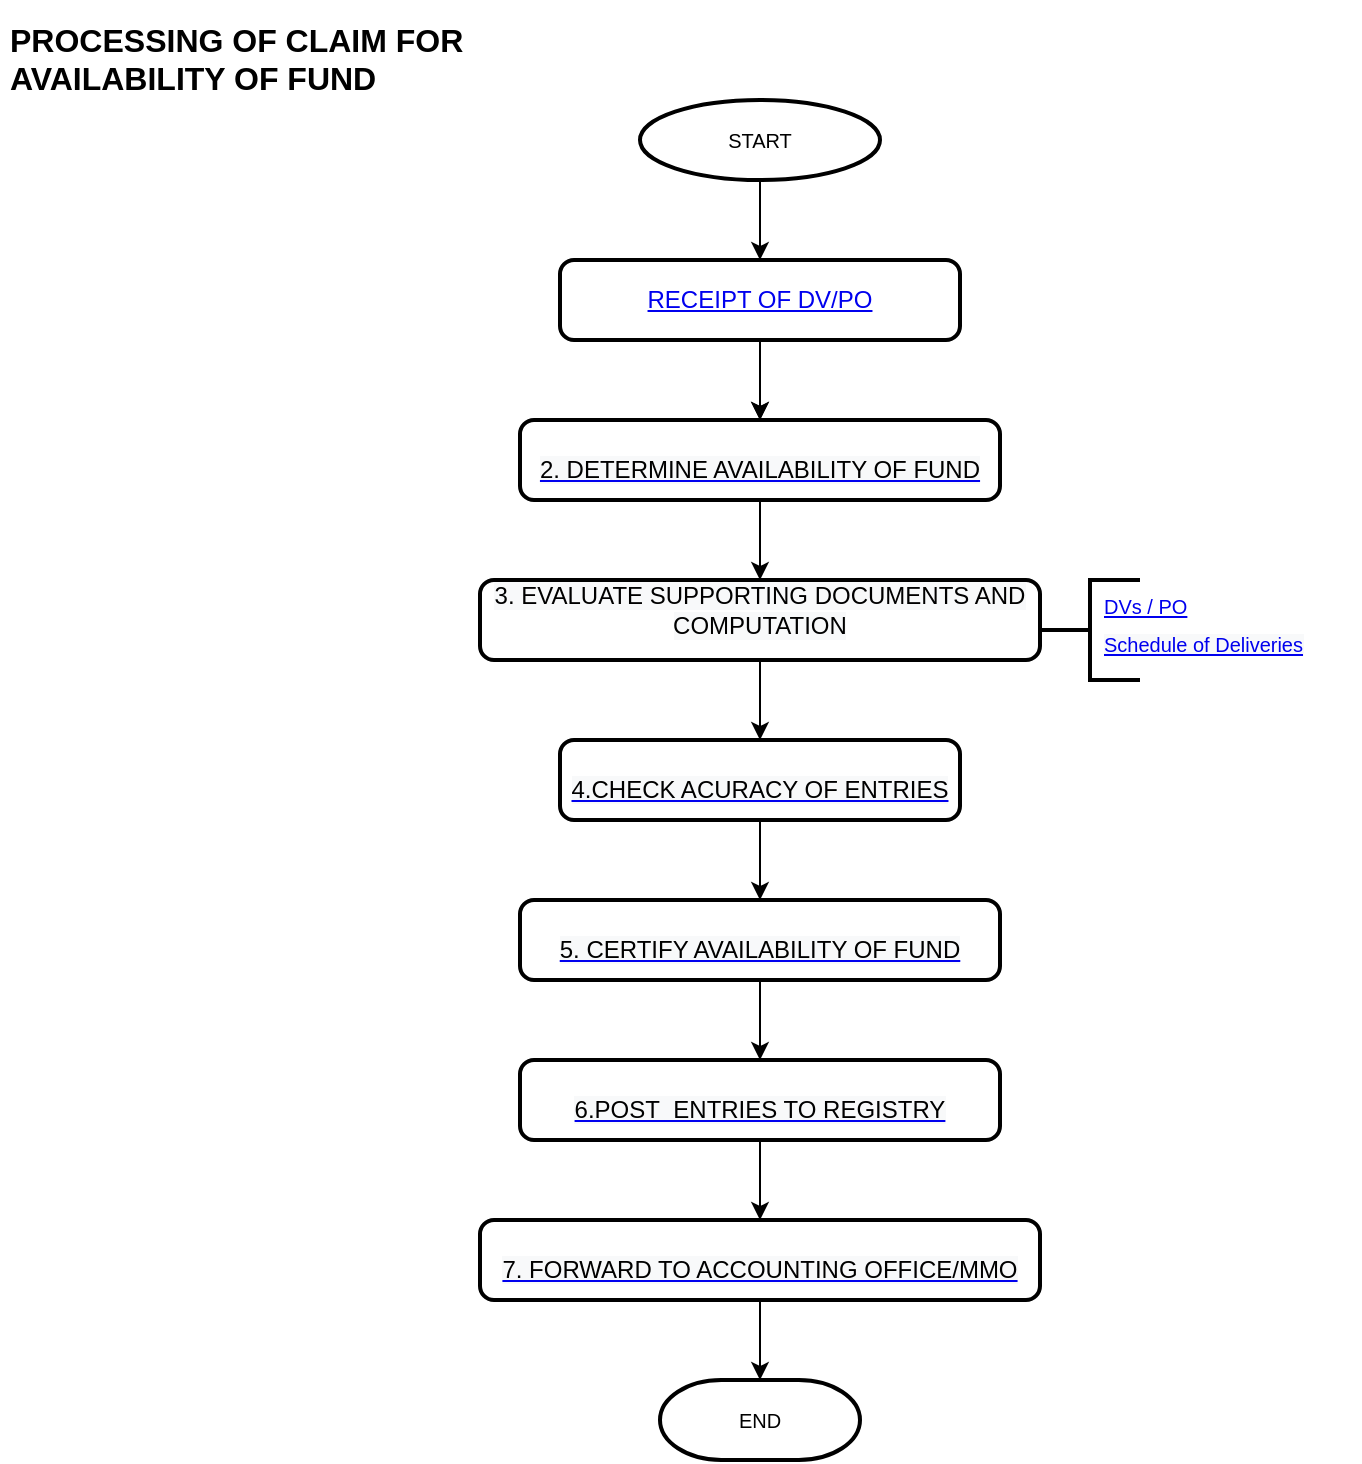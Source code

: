 <mxfile version="20.8.10" type="github" pages="10"><diagram id="C5RBs43oDa-KdzZeNtuy" name="CLAIMS  FOR AVAILABILITY OF FUND"><mxGraphModel dx="1434" dy="796" grid="1" gridSize="10" guides="1" tooltips="1" connect="1" arrows="1" fold="1" page="1" pageScale="1" pageWidth="827" pageHeight="1169" math="0" shadow="0"><root><mxCell id="WIyWlLk6GJQsqaUBKTNV-0"/><mxCell id="WIyWlLk6GJQsqaUBKTNV-1" parent="WIyWlLk6GJQsqaUBKTNV-0"/><mxCell id="K5FlUO2JaH661nBFvvdp-4" value="" style="edgeStyle=orthogonalEdgeStyle;rounded=0;orthogonalLoop=1;jettySize=auto;html=1;fontSize=8;" parent="WIyWlLk6GJQsqaUBKTNV-1" source="iJ-mPScva8mDUshB5ShY-8" target="iJ-mPScva8mDUshB5ShY-10" edge="1"><mxGeometry relative="1" as="geometry"/></mxCell><mxCell id="zcbJJa01EwBcTwQ-YcIN-0" value="" style="edgeStyle=orthogonalEdgeStyle;rounded=0;orthogonalLoop=1;jettySize=auto;html=1;" parent="WIyWlLk6GJQsqaUBKTNV-1" source="iJ-mPScva8mDUshB5ShY-8" target="iJ-mPScva8mDUshB5ShY-10" edge="1"><mxGeometry relative="1" as="geometry"/></mxCell><mxCell id="iJ-mPScva8mDUshB5ShY-8" value="&lt;span style=&quot;font-size: 12px;&quot;&gt;&lt;a href=&quot;data:page/id,5MYNfljRpJPYJNgJcIsZ&quot;&gt;RECEIPT OF DV/PO&lt;/a&gt;&lt;br&gt;&lt;/span&gt;" style="rounded=1;whiteSpace=wrap;html=1;absoluteArcSize=1;arcSize=14;strokeWidth=2;fontSize=8;" parent="WIyWlLk6GJQsqaUBKTNV-1" vertex="1"><mxGeometry x="320" y="160" width="200" height="40" as="geometry"/></mxCell><mxCell id="K5FlUO2JaH661nBFvvdp-3" value="" style="edgeStyle=orthogonalEdgeStyle;rounded=0;orthogonalLoop=1;jettySize=auto;html=1;fontSize=8;" parent="WIyWlLk6GJQsqaUBKTNV-1" source="iJ-mPScva8mDUshB5ShY-9" target="iJ-mPScva8mDUshB5ShY-8" edge="1"><mxGeometry relative="1" as="geometry"/></mxCell><mxCell id="iJ-mPScva8mDUshB5ShY-9" value="START" style="strokeWidth=2;html=1;shape=mxgraph.flowchart.start_1;whiteSpace=wrap;fontSize=10;" parent="WIyWlLk6GJQsqaUBKTNV-1" vertex="1"><mxGeometry x="360" y="80" width="120" height="40" as="geometry"/></mxCell><mxCell id="K5FlUO2JaH661nBFvvdp-5" value="" style="edgeStyle=orthogonalEdgeStyle;rounded=0;orthogonalLoop=1;jettySize=auto;html=1;fontSize=8;" parent="WIyWlLk6GJQsqaUBKTNV-1" source="iJ-mPScva8mDUshB5ShY-10" target="iJ-mPScva8mDUshB5ShY-11" edge="1"><mxGeometry relative="1" as="geometry"/></mxCell><mxCell id="iJ-mPScva8mDUshB5ShY-10" value="&lt;a href=&quot;data:page/id,hAzi2GytcV7F5AGIPIfJ&quot;&gt;&lt;br&gt;&lt;span style=&quot;color: rgb(0, 0, 0); font-family: Helvetica; font-size: 12px; font-style: normal; font-variant-ligatures: normal; font-variant-caps: normal; font-weight: 400; letter-spacing: normal; orphans: 2; text-align: center; text-indent: 0px; text-transform: none; widows: 2; word-spacing: 0px; -webkit-text-stroke-width: 0px; background-color: rgb(248, 249, 250); text-decoration-thickness: initial; text-decoration-style: initial; text-decoration-color: initial; float: none; display: inline !important;&quot;&gt;2. DETERMINE AVAILABILITY OF FUND&lt;/span&gt;&lt;br&gt;&lt;/a&gt;" style="rounded=1;whiteSpace=wrap;html=1;absoluteArcSize=1;arcSize=14;strokeWidth=2;fontSize=8;" parent="WIyWlLk6GJQsqaUBKTNV-1" vertex="1"><mxGeometry x="300" y="240" width="240" height="40" as="geometry"/></mxCell><mxCell id="K5FlUO2JaH661nBFvvdp-6" value="" style="edgeStyle=orthogonalEdgeStyle;rounded=0;orthogonalLoop=1;jettySize=auto;html=1;fontSize=8;" parent="WIyWlLk6GJQsqaUBKTNV-1" source="iJ-mPScva8mDUshB5ShY-11" target="iJ-mPScva8mDUshB5ShY-12" edge="1"><mxGeometry relative="1" as="geometry"/></mxCell><mxCell id="iJ-mPScva8mDUshB5ShY-11" value="&#10;&lt;span style=&quot;color: rgb(0, 0, 0); font-family: Helvetica; font-size: 12px; font-style: normal; font-variant-ligatures: normal; font-variant-caps: normal; font-weight: 400; letter-spacing: normal; orphans: 2; text-indent: 0px; text-transform: none; widows: 2; word-spacing: 0px; -webkit-text-stroke-width: 0px; background-color: rgb(248, 249, 250); text-decoration-thickness: initial; text-decoration-style: initial; text-decoration-color: initial; float: none; display: inline !important;&quot;&gt;3. EVALUATE SUPPORTING DOCUMENTS AND COMPUTATION&lt;/span&gt;&#10;&#10;" style="rounded=1;whiteSpace=wrap;html=1;absoluteArcSize=1;arcSize=14;strokeWidth=2;fontSize=8;align=center;" parent="WIyWlLk6GJQsqaUBKTNV-1" vertex="1"><mxGeometry x="280" y="320" width="280" height="40" as="geometry"/></mxCell><mxCell id="K5FlUO2JaH661nBFvvdp-7" value="" style="edgeStyle=orthogonalEdgeStyle;rounded=0;orthogonalLoop=1;jettySize=auto;html=1;fontSize=8;" parent="WIyWlLk6GJQsqaUBKTNV-1" source="iJ-mPScva8mDUshB5ShY-12" target="iJ-mPScva8mDUshB5ShY-13" edge="1"><mxGeometry relative="1" as="geometry"/></mxCell><mxCell id="iJ-mPScva8mDUshB5ShY-12" value="&lt;a href=&quot;data:page/id,JotC-EuoWsDVf2jmkour&quot;&gt;&lt;br&gt;&lt;span style=&quot;color: rgb(0, 0, 0); font-family: Helvetica; font-size: 12px; font-style: normal; font-variant-ligatures: normal; font-variant-caps: normal; font-weight: 400; letter-spacing: normal; orphans: 2; text-align: center; text-indent: 0px; text-transform: none; widows: 2; word-spacing: 0px; -webkit-text-stroke-width: 0px; background-color: rgb(248, 249, 250); text-decoration-thickness: initial; text-decoration-style: initial; text-decoration-color: initial; float: none; display: inline !important;&quot;&gt;4.CHECK ACURACY OF ENTRIES&lt;/span&gt;&lt;br&gt;&lt;/a&gt;" style="rounded=1;whiteSpace=wrap;html=1;absoluteArcSize=1;arcSize=14;strokeWidth=2;fontSize=8;" parent="WIyWlLk6GJQsqaUBKTNV-1" vertex="1"><mxGeometry x="320" y="400" width="200" height="40" as="geometry"/></mxCell><mxCell id="K5FlUO2JaH661nBFvvdp-8" value="" style="edgeStyle=orthogonalEdgeStyle;rounded=0;orthogonalLoop=1;jettySize=auto;html=1;fontSize=8;" parent="WIyWlLk6GJQsqaUBKTNV-1" source="iJ-mPScva8mDUshB5ShY-13" target="iJ-mPScva8mDUshB5ShY-14" edge="1"><mxGeometry relative="1" as="geometry"/></mxCell><mxCell id="iJ-mPScva8mDUshB5ShY-13" value="&lt;a href=&quot;data:page/id,z6J0S2NmUaUZRLPBsUXL&quot;&gt;&lt;br&gt;&lt;span style=&quot;color: rgb(0, 0, 0); font-family: Helvetica; font-size: 12px; font-style: normal; font-variant-ligatures: normal; font-variant-caps: normal; font-weight: 400; letter-spacing: normal; orphans: 2; text-align: center; text-indent: 0px; text-transform: none; widows: 2; word-spacing: 0px; -webkit-text-stroke-width: 0px; background-color: rgb(248, 249, 250); text-decoration-thickness: initial; text-decoration-style: initial; text-decoration-color: initial; float: none; display: inline !important;&quot;&gt;5. CERTIFY AVAILABILITY OF FUND&lt;/span&gt;&lt;br&gt;&lt;/a&gt;" style="rounded=1;whiteSpace=wrap;html=1;absoluteArcSize=1;arcSize=14;strokeWidth=2;fontSize=8;" parent="WIyWlLk6GJQsqaUBKTNV-1" vertex="1"><mxGeometry x="300" y="480" width="240" height="40" as="geometry"/></mxCell><mxCell id="K5FlUO2JaH661nBFvvdp-9" value="" style="edgeStyle=orthogonalEdgeStyle;rounded=0;orthogonalLoop=1;jettySize=auto;html=1;fontSize=8;" parent="WIyWlLk6GJQsqaUBKTNV-1" source="iJ-mPScva8mDUshB5ShY-14" target="iJ-mPScva8mDUshB5ShY-15" edge="1"><mxGeometry relative="1" as="geometry"/></mxCell><mxCell id="iJ-mPScva8mDUshB5ShY-14" value="&lt;a href=&quot;data:page/id,bp9SBi1jLhWYw3mghADK&quot;&gt;&lt;br&gt;&lt;span style=&quot;color: rgb(0, 0, 0); font-family: Helvetica; font-size: 12px; font-style: normal; font-variant-ligatures: normal; font-variant-caps: normal; font-weight: 400; letter-spacing: normal; orphans: 2; text-align: center; text-indent: 0px; text-transform: none; widows: 2; word-spacing: 0px; -webkit-text-stroke-width: 0px; background-color: rgb(248, 249, 250); text-decoration-thickness: initial; text-decoration-style: initial; text-decoration-color: initial; float: none; display: inline !important;&quot;&gt;6.POST&amp;nbsp; ENTRIES TO REGISTRY&lt;/span&gt;&lt;br&gt;&lt;/a&gt;" style="rounded=1;whiteSpace=wrap;html=1;absoluteArcSize=1;arcSize=14;strokeWidth=2;fontSize=8;" parent="WIyWlLk6GJQsqaUBKTNV-1" vertex="1"><mxGeometry x="300" y="560" width="240" height="40" as="geometry"/></mxCell><mxCell id="K5FlUO2JaH661nBFvvdp-10" value="" style="edgeStyle=orthogonalEdgeStyle;rounded=0;orthogonalLoop=1;jettySize=auto;html=1;fontSize=8;" parent="WIyWlLk6GJQsqaUBKTNV-1" source="iJ-mPScva8mDUshB5ShY-15" edge="1"><mxGeometry relative="1" as="geometry"><mxPoint x="420" y="720" as="targetPoint"/></mxGeometry></mxCell><mxCell id="iJ-mPScva8mDUshB5ShY-15" value="&lt;a href=&quot;data:page/id,nxSo-RsYgHZlzGF7UfUn&quot;&gt;&lt;br&gt;&lt;span style=&quot;color: rgb(0, 0, 0); font-family: Helvetica; font-size: 12px; font-style: normal; font-variant-ligatures: normal; font-variant-caps: normal; font-weight: 400; letter-spacing: normal; orphans: 2; text-align: center; text-indent: 0px; text-transform: none; widows: 2; word-spacing: 0px; -webkit-text-stroke-width: 0px; background-color: rgb(248, 249, 250); text-decoration-thickness: initial; text-decoration-style: initial; text-decoration-color: initial; float: none; display: inline !important;&quot;&gt;7. FORWARD TO ACCOUNTING OFFICE/MMO&lt;/span&gt;&lt;br&gt;&lt;/a&gt;" style="rounded=1;whiteSpace=wrap;html=1;absoluteArcSize=1;arcSize=14;strokeWidth=2;fontSize=8;" parent="WIyWlLk6GJQsqaUBKTNV-1" vertex="1"><mxGeometry x="280" y="640" width="280" height="40" as="geometry"/></mxCell><mxCell id="i4HKwSJyByFD_Qc_83qM-0" value="&lt;h1&gt;PROCESSING OF CLAIM FOR AVAILABILITY OF FUND&lt;/h1&gt;&lt;p&gt;&lt;br&gt;&lt;/p&gt;" style="text;html=1;strokeColor=none;fillColor=none;spacing=5;spacingTop=-20;whiteSpace=wrap;overflow=hidden;rounded=0;fontSize=8;" parent="WIyWlLk6GJQsqaUBKTNV-1" vertex="1"><mxGeometry x="40" y="40" width="270" height="40" as="geometry"/></mxCell><mxCell id="htzbfB1FqvlF3XYTFNkR-0" value="" style="strokeWidth=2;html=1;shape=mxgraph.flowchart.annotation_2;align=left;labelPosition=right;pointerEvents=1;fontSize=10;" parent="WIyWlLk6GJQsqaUBKTNV-1" vertex="1"><mxGeometry x="560" y="320" width="50" height="50" as="geometry"/></mxCell><mxCell id="htzbfB1FqvlF3XYTFNkR-2" value="&lt;a href=&quot;data:page/id,-bQv7HVUCTr7ubATWZlG&quot;&gt;DVs / PO&lt;/a&gt;" style="text;html=1;strokeColor=none;fillColor=none;align=left;verticalAlign=middle;whiteSpace=wrap;rounded=0;fontSize=10;" parent="WIyWlLk6GJQsqaUBKTNV-1" vertex="1"><mxGeometry x="590" y="325" width="130" height="15" as="geometry"/></mxCell><mxCell id="htzbfB1FqvlF3XYTFNkR-3" value="&lt;span style=&quot;color: rgb(0, 0, 0); font-family: Helvetica; font-size: 10px; font-style: normal; font-variant-ligatures: normal; font-variant-caps: normal; font-weight: 400; letter-spacing: normal; orphans: 2; text-align: left; text-indent: 0px; text-transform: none; widows: 2; word-spacing: 0px; -webkit-text-stroke-width: 0px; background-color: rgb(248, 249, 250); text-decoration-thickness: initial; text-decoration-style: initial; text-decoration-color: initial; float: none; display: inline !important;&quot;&gt;&lt;a href=&quot;data:page/id,L3VdUU74IsIqRWk_SzNv&quot;&gt;Schedule of Deliveries&lt;/a&gt;&lt;/span&gt;" style="text;whiteSpace=wrap;html=1;fontSize=10;" parent="WIyWlLk6GJQsqaUBKTNV-1" vertex="1"><mxGeometry x="590" y="340" width="130" height="20" as="geometry"/></mxCell><mxCell id="w8QtL9_igOe8xSCKoQiS-0" value="END" style="strokeWidth=2;html=1;shape=mxgraph.flowchart.terminator;whiteSpace=wrap;fontSize=10;" parent="WIyWlLk6GJQsqaUBKTNV-1" vertex="1"><mxGeometry x="370" y="720" width="100" height="40" as="geometry"/></mxCell></root></mxGraphModel></diagram><diagram id="5MYNfljRpJPYJNgJcIsZ" name="RECEIVED OF DV/PO"><mxGraphModel dx="584" dy="796" grid="1" gridSize="10" guides="1" tooltips="1" connect="1" arrows="1" fold="1" page="1" pageScale="1" pageWidth="850" pageHeight="1100" math="0" shadow="0"><root><mxCell id="0"/><mxCell id="1" parent="0"/><mxCell id="qxLEBgKaufbHSS0HNAtd-2" value="" style="edgeStyle=orthogonalEdgeStyle;rounded=0;orthogonalLoop=1;jettySize=auto;html=1;fontSize=10;" parent="1" source="mZlcVfmAwMxMXxcGxbpw-1" edge="1"><mxGeometry relative="1" as="geometry"><mxPoint x="1170" y="295" as="targetPoint"/></mxGeometry></mxCell><mxCell id="mZlcVfmAwMxMXxcGxbpw-1" value="&lt;div style=&quot;text-align: left; font-size: 10px;&quot;&gt;&lt;ul&gt;&lt;li&gt;&lt;span style=&quot;background-color: initial;&quot;&gt;ORS/BURS (signed by head of requesting office)&lt;/span&gt;&lt;/li&gt;&lt;li&gt;&lt;span style=&quot;background-color: initial;&quot;&gt;COPIES OF DV/PAYROLL&lt;/span&gt;&lt;/li&gt;&lt;li&gt;&lt;span style=&quot;background-color: initial;&quot;&gt;CONTRACT/PURCHASE ORDER (PO)&lt;/span&gt;&lt;/li&gt;&lt;li&gt;&lt;span style=&quot;background-color: initial;&quot;&gt;SUPPORTING DOCUMENTS FROM OFFICE/PERSONNEL CONCERNED&lt;/span&gt;&lt;/li&gt;&lt;/ul&gt;&lt;/div&gt;" style="strokeWidth=2;html=1;shape=mxgraph.flowchart.multi-document;whiteSpace=wrap;verticalAlign=middle;horizontal=1;" parent="1" vertex="1"><mxGeometry x="1019.5" y="140" width="301" height="105" as="geometry"/></mxCell><mxCell id="mZlcVfmAwMxMXxcGxbpw-4" value="" style="edgeStyle=orthogonalEdgeStyle;rounded=0;orthogonalLoop=1;jettySize=auto;html=1;" parent="1" source="mZlcVfmAwMxMXxcGxbpw-2" target="mZlcVfmAwMxMXxcGxbpw-1" edge="1"><mxGeometry relative="1" as="geometry"/></mxCell><mxCell id="mZlcVfmAwMxMXxcGxbpw-2" value="START" style="strokeWidth=2;html=1;shape=mxgraph.flowchart.start_1;whiteSpace=wrap;fontSize=8;" parent="1" vertex="1"><mxGeometry x="1110" y="65" width="120" height="40" as="geometry"/></mxCell><mxCell id="mZlcVfmAwMxMXxcGxbpw-3" value="&lt;h1&gt;RECEIVED OF DV/PO&lt;/h1&gt;" style="text;html=1;strokeColor=none;fillColor=none;spacing=5;spacingTop=-20;whiteSpace=wrap;overflow=hidden;rounded=0;fontSize=8;" parent="1" vertex="1"><mxGeometry x="880" y="40" width="190" height="40" as="geometry"/></mxCell><mxCell id="PuK73239p2juedDbJyQx-3" value="" style="edgeStyle=orthogonalEdgeStyle;rounded=0;orthogonalLoop=1;jettySize=auto;html=1;fontSize=10;" parent="1" source="qxLEBgKaufbHSS0HNAtd-3" target="PuK73239p2juedDbJyQx-2" edge="1"><mxGeometry relative="1" as="geometry"/></mxCell><mxCell id="XLyuZ0W47Qa0IRldihON-4" value="" style="edgeStyle=orthogonalEdgeStyle;rounded=0;orthogonalLoop=1;jettySize=auto;html=1;" parent="1" source="qxLEBgKaufbHSS0HNAtd-3" target="PuK73239p2juedDbJyQx-21" edge="1"><mxGeometry relative="1" as="geometry"/></mxCell><mxCell id="qxLEBgKaufbHSS0HNAtd-3" value="&lt;span style=&quot;font-size: 8px;&quot;&gt;RECORD IN DESIGNATED INCOMING/RELEASING LOGBOOK&lt;/span&gt;" style="html=1;strokeWidth=2;shape=manualInput;whiteSpace=wrap;rounded=1;size=26;arcSize=11;fontSize=10;" parent="1" vertex="1"><mxGeometry x="1093.5" y="400" width="156" height="70" as="geometry"/></mxCell><mxCell id="PuK73239p2juedDbJyQx-2" value="&lt;span style=&quot;font-size: 8px;&quot;&gt;INCOMING/RELEASING LOGBOOK (excel file )&lt;/span&gt;" style="strokeWidth=2;html=1;shape=mxgraph.flowchart.stored_data;whiteSpace=wrap;fontSize=10;fillColor=#d5e8d4;strokeColor=#82b366;" parent="1" vertex="1"><mxGeometry x="1296.5" y="405" width="120" height="60" as="geometry"/></mxCell><mxCell id="PuK73239p2juedDbJyQx-45" style="edgeStyle=orthogonalEdgeStyle;rounded=0;orthogonalLoop=1;jettySize=auto;html=1;fontSize=10;" parent="1" source="PuK73239p2juedDbJyQx-5" target="PuK73239p2juedDbJyQx-31" edge="1"><mxGeometry relative="1" as="geometry"><Array as="points"><mxPoint x="1170" y="810"/><mxPoint x="1510" y="810"/></Array></mxGeometry></mxCell><mxCell id="PuK73239p2juedDbJyQx-5" value="FORWARDS DOCUMENTS TO REPORTING OFFICER A" style="shape=trapezoid;perimeter=trapezoidPerimeter;whiteSpace=wrap;html=1;fixedSize=1;strokeWidth=2;rounded=1;arcSize=11;direction=west;" parent="1" vertex="1"><mxGeometry x="1111.5" y="715" width="120" height="60" as="geometry"/></mxCell><mxCell id="XLyuZ0W47Qa0IRldihON-3" value="" style="edgeStyle=orthogonalEdgeStyle;rounded=0;orthogonalLoop=1;jettySize=auto;html=1;" parent="1" source="PuK73239p2juedDbJyQx-13" target="qxLEBgKaufbHSS0HNAtd-3" edge="1"><mxGeometry relative="1" as="geometry"/></mxCell><mxCell id="PuK73239p2juedDbJyQx-13" value="&lt;font style=&quot;font-size: 10px;&quot;&gt;RECEIVED BY PROCESSING CLERK B&lt;/font&gt;" style="shape=trapezoid;perimeter=trapezoidPerimeter;whiteSpace=wrap;html=1;fixedSize=1;strokeWidth=2;rounded=1;arcSize=11;direction=west;" parent="1" vertex="1"><mxGeometry x="1095" y="295" width="153" height="60" as="geometry"/></mxCell><mxCell id="PuK73239p2juedDbJyQx-48" style="edgeStyle=orthogonalEdgeStyle;rounded=0;orthogonalLoop=1;jettySize=auto;html=1;entryX=0.5;entryY=0;entryDx=0;entryDy=0;entryPerimeter=0;fontSize=10;" parent="1" source="PuK73239p2juedDbJyQx-15" target="PuK73239p2juedDbJyQx-31" edge="1"><mxGeometry relative="1" as="geometry"><Array as="points"><mxPoint x="1170" y="940"/><mxPoint x="1510" y="940"/></Array></mxGeometry></mxCell><mxCell id="PuK73239p2juedDbJyQx-15" value="FORWARDS&lt;br&gt;DOCUMENTS&amp;nbsp;&lt;br&gt;TO REPORTING OFFICER B" style="shape=trapezoid;perimeter=trapezoidPerimeter;whiteSpace=wrap;html=1;fixedSize=1;strokeWidth=2;rounded=1;arcSize=11;direction=west;" parent="1" vertex="1"><mxGeometry x="1110" y="845" width="120" height="60" as="geometry"/></mxCell><mxCell id="PuK73239p2juedDbJyQx-30" value="" style="edgeStyle=orthogonalEdgeStyle;rounded=0;orthogonalLoop=1;jettySize=auto;html=1;fontSize=10;" parent="1" source="PuK73239p2juedDbJyQx-21" target="PuK73239p2juedDbJyQx-29" edge="1"><mxGeometry relative="1" as="geometry"/></mxCell><mxCell id="fk2ru0ZViz4LDNBn5w_E-2" value="NO" style="edgeLabel;html=1;align=center;verticalAlign=middle;resizable=0;points=[];fontSize=10;" parent="PuK73239p2juedDbJyQx-30" vertex="1" connectable="0"><mxGeometry x="-0.59" y="1" relative="1" as="geometry"><mxPoint as="offset"/></mxGeometry></mxCell><mxCell id="XLyuZ0W47Qa0IRldihON-7" value="" style="edgeStyle=orthogonalEdgeStyle;rounded=0;orthogonalLoop=1;jettySize=auto;html=1;" parent="1" source="PuK73239p2juedDbJyQx-21" target="PuK73239p2juedDbJyQx-5" edge="1"><mxGeometry relative="1" as="geometry"/></mxCell><mxCell id="XLyuZ0W47Qa0IRldihON-8" value="YES" style="edgeLabel;html=1;align=center;verticalAlign=middle;resizable=0;points=[];" parent="XLyuZ0W47Qa0IRldihON-7" vertex="1" connectable="0"><mxGeometry x="-0.722" y="-1" relative="1" as="geometry"><mxPoint as="offset"/></mxGeometry></mxCell><mxCell id="XLyuZ0W47Qa0IRldihON-9" style="edgeStyle=orthogonalEdgeStyle;rounded=0;orthogonalLoop=1;jettySize=auto;html=1;" parent="1" source="PuK73239p2juedDbJyQx-21" target="PuK73239p2juedDbJyQx-15" edge="1"><mxGeometry relative="1" as="geometry"><Array as="points"><mxPoint x="1172" y="680"/><mxPoint x="1050" y="680"/><mxPoint x="1050" y="880"/></Array></mxGeometry></mxCell><mxCell id="PuK73239p2juedDbJyQx-21" value="IS DOCUMENTS COMPLETE BASED ON CHECKLIST" style="rhombus;whiteSpace=wrap;html=1;strokeWidth=2;rounded=1;arcSize=11;" parent="1" vertex="1"><mxGeometry x="1091.5" y="520" width="160" height="120" as="geometry"/></mxCell><mxCell id="PuK73239p2juedDbJyQx-53" style="edgeStyle=orthogonalEdgeStyle;rounded=0;orthogonalLoop=1;jettySize=auto;html=1;entryX=0.5;entryY=0;entryDx=0;entryDy=0;entryPerimeter=0;fontSize=10;" parent="1" source="PuK73239p2juedDbJyQx-29" target="PuK73239p2juedDbJyQx-31" edge="1"><mxGeometry relative="1" as="geometry"><Array as="points"><mxPoint x="1511" y="580"/></Array></mxGeometry></mxCell><mxCell id="PuK73239p2juedDbJyQx-29" value="RETURN TO ORIGINATING OFFICE" style="rounded=1;whiteSpace=wrap;html=1;absoluteArcSize=1;arcSize=14;strokeWidth=2;fontSize=10;" parent="1" vertex="1"><mxGeometry x="1351" y="550" width="120" height="60" as="geometry"/></mxCell><mxCell id="PuK73239p2juedDbJyQx-31" value="END" style="strokeWidth=2;html=1;shape=mxgraph.flowchart.terminator;whiteSpace=wrap;fontSize=10;" parent="1" vertex="1"><mxGeometry x="1471" y="980" width="80" height="30" as="geometry"/></mxCell><mxCell id="PuK73239p2juedDbJyQx-38" value="" style="strokeWidth=2;html=1;shape=mxgraph.flowchart.annotation_2;align=left;labelPosition=right;pointerEvents=1;fontSize=10;" parent="1" vertex="1"><mxGeometry x="1225" y="715" width="50" height="60" as="geometry"/></mxCell><mxCell id="PuK73239p2juedDbJyQx-40" value="POs/SCHEDULE OF DELIVERIES OF LABORATORY SUPPLIES, DENTAL SUPPLIES, OTHERS SUPPLIES AND MATERIALS, and REPAIR and MAINTENANCE / DV" style="text;html=1;strokeColor=none;fillColor=none;align=center;verticalAlign=middle;whiteSpace=wrap;rounded=0;fontSize=10;" parent="1" vertex="1"><mxGeometry x="1249.5" y="717.5" width="240" height="55" as="geometry"/></mxCell><mxCell id="PuK73239p2juedDbJyQx-41" value="" style="strokeWidth=2;html=1;shape=mxgraph.flowchart.annotation_2;align=left;labelPosition=right;pointerEvents=1;fontSize=10;" parent="1" vertex="1"><mxGeometry x="1222.75" y="845" width="50" height="60" as="geometry"/></mxCell><mxCell id="PuK73239p2juedDbJyQx-42" value="DRUGS AND MEDICINES, MEDICAL SUPPLIES and OFFICE SUPPLIES and MATERIALS" style="text;html=1;strokeColor=none;fillColor=none;align=center;verticalAlign=middle;whiteSpace=wrap;rounded=0;fontSize=10;" parent="1" vertex="1"><mxGeometry x="1247.25" y="847.5" width="240" height="55" as="geometry"/></mxCell><mxCell id="PuK73239p2juedDbJyQx-52" value="&lt;div style=&quot;text-align: justify;&quot;&gt;&lt;span style=&quot;background-color: initial;&quot;&gt;ORS - Obligation Request and Status&lt;/span&gt;&lt;/div&gt;&lt;div style=&quot;text-align: justify;&quot;&gt;&lt;span style=&quot;background-color: initial;&quot;&gt;BURS - Budget Utilization Request and Status&lt;/span&gt;&lt;/div&gt;" style="text;html=1;strokeColor=none;fillColor=none;align=center;verticalAlign=middle;whiteSpace=wrap;rounded=0;fontSize=8;" parent="1" vertex="1"><mxGeometry x="1390" y="160" width="170" height="30" as="geometry"/></mxCell></root></mxGraphModel></diagram><diagram id="0Uah9jaIAzbXwEp2_ls0" name="POs AND SCHEDULE OF DELIVERIES"><mxGraphModel dx="584" dy="796" grid="1" gridSize="10" guides="1" tooltips="1" connect="1" arrows="1" fold="1" page="1" pageScale="1" pageWidth="850" pageHeight="1100" math="0" shadow="0"><root><mxCell id="0"/><mxCell id="1" parent="0"/><mxCell id="ay8tlBs0MSI3lcdH_m6G-12" value="&lt;div style=&quot;text-align: left;&quot;&gt;&lt;ul&gt;&lt;li&gt;&lt;span style=&quot;background-color: initial;&quot;&gt;&lt;b&gt;REPORTING OFFICER A&lt;/b&gt; - LABORATORY, DENTAL SUPPLIES, OTHERSUPPLIES AND MATERIALS, REPAIRS AND MAINTENANCE&lt;/span&gt;&lt;/li&gt;&lt;li&gt;&lt;span style=&quot;background-color: initial;&quot;&gt;&lt;b&gt;REPORTING OFFICER B&lt;/b&gt; - DRUGS AND MEDICINES, MEDICAL SUPPLES, AND OFFICE SUPPLIES AND MATERIALS&lt;/span&gt;&lt;/li&gt;&lt;/ul&gt;&lt;/div&gt;" style="text;html=1;strokeColor=none;fillColor=none;align=center;verticalAlign=middle;whiteSpace=wrap;rounded=0;fontSize=10;" parent="1" vertex="1"><mxGeometry x="1318" y="230" width="350" height="65" as="geometry"/></mxCell><mxCell id="WhT6SxFBGW8ODoh_Q1ZH-2" value="&lt;h1&gt;POs and SCHEDULE OF DELIVERIES / DVs&lt;/h1&gt;" style="text;html=1;strokeColor=none;fillColor=none;spacing=5;spacingTop=-20;whiteSpace=wrap;overflow=hidden;rounded=0;fontSize=8;" parent="1" vertex="1"><mxGeometry x="883" y="20" width="270" height="40" as="geometry"/></mxCell><mxCell id="cJojAnb6bS6rRhlXvb-g-4" value="" style="edgeStyle=orthogonalEdgeStyle;rounded=0;orthogonalLoop=1;jettySize=auto;html=1;fontSize=10;" parent="1" source="WhT6SxFBGW8ODoh_Q1ZH-3" target="cJojAnb6bS6rRhlXvb-g-1" edge="1"><mxGeometry relative="1" as="geometry"/></mxCell><mxCell id="WhT6SxFBGW8ODoh_Q1ZH-3" value="POs OR SCHEDULE OF DELIVERIES / DVs" style="strokeWidth=2;html=1;shape=mxgraph.flowchart.multi-document;whiteSpace=wrap;fontSize=10;" parent="1" vertex="1"><mxGeometry x="1201" y="140" width="155" height="100" as="geometry"/></mxCell><mxCell id="WhT6SxFBGW8ODoh_Q1ZH-9" value="" style="edgeStyle=orthogonalEdgeStyle;rounded=0;orthogonalLoop=1;jettySize=auto;html=1;fontSize=10;" parent="1" source="WhT6SxFBGW8ODoh_Q1ZH-8" target="WhT6SxFBGW8ODoh_Q1ZH-3" edge="1"><mxGeometry relative="1" as="geometry"/></mxCell><mxCell id="WhT6SxFBGW8ODoh_Q1ZH-8" value="FROM PROCESSING CLERK B" style="strokeWidth=2;html=1;shape=mxgraph.flowchart.start_2;whiteSpace=wrap;fontSize=10;" parent="1" vertex="1"><mxGeometry x="1238" y="35" width="80" height="70" as="geometry"/></mxCell><mxCell id="cJojAnb6bS6rRhlXvb-g-3" value="" style="edgeStyle=orthogonalEdgeStyle;rounded=0;orthogonalLoop=1;jettySize=auto;html=1;fontSize=10;" parent="1" source="WhT6SxFBGW8ODoh_Q1ZH-10" target="cJojAnb6bS6rRhlXvb-g-1" edge="1"><mxGeometry relative="1" as="geometry"/></mxCell><mxCell id="cZvq5fk8JnHgYDcGtbeL-33" style="edgeStyle=orthogonalEdgeStyle;rounded=0;orthogonalLoop=1;jettySize=auto;html=1;entryX=-0.001;entryY=0.639;entryDx=0;entryDy=0;entryPerimeter=0;fontSize=10;" parent="1" source="WhT6SxFBGW8ODoh_Q1ZH-10" target="QzVOj-96KlwbfblTyBeP-13" edge="1"><mxGeometry relative="1" as="geometry"><Array as="points"><mxPoint x="1030" y="701"/></Array></mxGeometry></mxCell><mxCell id="WhT6SxFBGW8ODoh_Q1ZH-10" value="APP/SPP SHEET&lt;br&gt;(ELECTRONIC MONITORING APP/SPP)" style="shape=parallelogram;html=1;strokeWidth=2;perimeter=parallelogramPerimeter;whiteSpace=wrap;rounded=1;arcSize=12;size=0.23;fontSize=10;fillColor=#d5e8d4;strokeColor=#82b366;" parent="1" vertex="1"><mxGeometry x="880" y="300" width="273" height="50" as="geometry"/></mxCell><mxCell id="QzVOj-96KlwbfblTyBeP-7" value="" style="edgeStyle=orthogonalEdgeStyle;rounded=0;orthogonalLoop=1;jettySize=auto;html=1;fontSize=10;" parent="1" source="cJojAnb6bS6rRhlXvb-g-1" target="QzVOj-96KlwbfblTyBeP-5" edge="1"><mxGeometry relative="1" as="geometry"/></mxCell><mxCell id="cJojAnb6bS6rRhlXvb-g-1" value="&lt;span style=&quot;font-size: 10px;&quot;&gt;RECEIVE AND CHECKS APP/SPP&amp;nbsp;&lt;/span&gt;" style="shape=trapezoid;perimeter=trapezoidPerimeter;whiteSpace=wrap;html=1;fixedSize=1;strokeWidth=2;rounded=1;arcSize=11;direction=west;" parent="1" vertex="1"><mxGeometry x="1181" y="300" width="195" height="50" as="geometry"/></mxCell><mxCell id="cJojAnb6bS6rRhlXvb-g-8" value="" style="edgeStyle=orthogonalEdgeStyle;rounded=0;orthogonalLoop=1;jettySize=auto;html=1;fontSize=10;" parent="1" source="cJojAnb6bS6rRhlXvb-g-5" target="cJojAnb6bS6rRhlXvb-g-1" edge="1"><mxGeometry relative="1" as="geometry"/></mxCell><mxCell id="cJojAnb6bS6rRhlXvb-g-5" value="" style="strokeWidth=2;html=1;shape=mxgraph.flowchart.annotation_2;align=left;labelPosition=right;pointerEvents=1;fontSize=10;" parent="1" vertex="1"><mxGeometry x="1383" y="310" width="50" height="30" as="geometry"/></mxCell><mxCell id="cJojAnb6bS6rRhlXvb-g-6" value="REPORTING OFFICER A/B" style="text;html=1;strokeColor=none;fillColor=none;align=center;verticalAlign=middle;whiteSpace=wrap;rounded=0;fontSize=10;" parent="1" vertex="1"><mxGeometry x="1413" y="310" width="150" height="30" as="geometry"/></mxCell><mxCell id="QzVOj-96KlwbfblTyBeP-9" style="edgeStyle=orthogonalEdgeStyle;rounded=0;orthogonalLoop=1;jettySize=auto;html=1;entryX=0;entryY=0.5;entryDx=0;entryDy=0;fontSize=10;" parent="1" source="QzVOj-96KlwbfblTyBeP-1" target="QzVOj-96KlwbfblTyBeP-8" edge="1"><mxGeometry relative="1" as="geometry"/></mxCell><mxCell id="QzVOj-96KlwbfblTyBeP-1" value="COPY THE CORRESPONDING APP SERIAL NUMBER" style="rounded=1;whiteSpace=wrap;html=1;absoluteArcSize=1;arcSize=14;strokeWidth=2;fontSize=10;" parent="1" vertex="1"><mxGeometry x="1063" y="460" width="188" height="50" as="geometry"/></mxCell><mxCell id="QzVOj-96KlwbfblTyBeP-10" style="edgeStyle=orthogonalEdgeStyle;rounded=0;orthogonalLoop=1;jettySize=auto;html=1;entryX=1;entryY=0.5;entryDx=0;entryDy=0;fontSize=10;" parent="1" source="QzVOj-96KlwbfblTyBeP-2" target="QzVOj-96KlwbfblTyBeP-8" edge="1"><mxGeometry relative="1" as="geometry"/></mxCell><mxCell id="QzVOj-96KlwbfblTyBeP-2" value="COPY THE CORRESPONDING SPP SERIAL NUMBER w/ approved SPP" style="rounded=1;whiteSpace=wrap;html=1;absoluteArcSize=1;arcSize=14;strokeWidth=2;fontSize=10;" parent="1" vertex="1"><mxGeometry x="1298" y="460" width="188" height="50" as="geometry"/></mxCell><mxCell id="QzVOj-96KlwbfblTyBeP-3" value="" style="edgeStyle=orthogonalEdgeStyle;rounded=0;orthogonalLoop=1;jettySize=auto;html=1;fontSize=10;" parent="1" source="QzVOj-96KlwbfblTyBeP-5" target="QzVOj-96KlwbfblTyBeP-1" edge="1"><mxGeometry relative="1" as="geometry"/></mxCell><mxCell id="QzVOj-96KlwbfblTyBeP-4" value="" style="edgeStyle=orthogonalEdgeStyle;rounded=0;orthogonalLoop=1;jettySize=auto;html=1;fontSize=10;" parent="1" source="QzVOj-96KlwbfblTyBeP-5" target="QzVOj-96KlwbfblTyBeP-2" edge="1"><mxGeometry relative="1" as="geometry"><Array as="points"><mxPoint x="1388" y="420"/></Array></mxGeometry></mxCell><mxCell id="QzVOj-96KlwbfblTyBeP-5" value="" style="verticalLabelPosition=bottom;verticalAlign=top;html=1;shape=mxgraph.flowchart.summing_function;fontSize=10;" parent="1" vertex="1"><mxGeometry x="1258" y="400" width="40" height="40" as="geometry"/></mxCell><mxCell id="cZvq5fk8JnHgYDcGtbeL-28" value="" style="edgeStyle=orthogonalEdgeStyle;rounded=0;orthogonalLoop=1;jettySize=auto;html=1;fontSize=10;" parent="1" source="QzVOj-96KlwbfblTyBeP-8" target="QzVOj-96KlwbfblTyBeP-13" edge="1"><mxGeometry relative="1" as="geometry"/></mxCell><mxCell id="cZvq5fk8JnHgYDcGtbeL-30" style="edgeStyle=orthogonalEdgeStyle;rounded=0;orthogonalLoop=1;jettySize=auto;html=1;fontSize=10;" parent="1" source="QzVOj-96KlwbfblTyBeP-8" edge="1"><mxGeometry relative="1" as="geometry"><mxPoint x="1440" y="690" as="targetPoint"/><Array as="points"><mxPoint x="1268" y="630"/><mxPoint x="1360" y="630"/><mxPoint x="1360" y="690"/></Array></mxGeometry></mxCell><mxCell id="QzVOj-96KlwbfblTyBeP-8" value="PASTE SERIAL&amp;nbsp; NUMBER" style="html=1;strokeWidth=2;shape=manualInput;whiteSpace=wrap;rounded=1;size=26;arcSize=11;fontSize=10;" parent="1" vertex="1"><mxGeometry x="1218" y="530" width="100" height="90" as="geometry"/></mxCell><mxCell id="QzVOj-96KlwbfblTyBeP-11" value="OBLIGATION ITEMS SHEET&lt;br&gt;&amp;nbsp;(ELECTRONIC MOTINORING APP/SPP)" style="strokeWidth=2;html=1;shape=mxgraph.flowchart.stored_data;whiteSpace=wrap;fontSize=10;fillColor=#d5e8d4;strokeColor=#82b366;" parent="1" vertex="1"><mxGeometry x="1433" y="660" width="180" height="60" as="geometry"/></mxCell><mxCell id="cZvq5fk8JnHgYDcGtbeL-29" style="edgeStyle=orthogonalEdgeStyle;rounded=0;orthogonalLoop=1;jettySize=auto;html=1;fontSize=10;" parent="1" source="QzVOj-96KlwbfblTyBeP-13" target="QzVOj-96KlwbfblTyBeP-11" edge="1"><mxGeometry relative="1" as="geometry"/></mxCell><mxCell id="cZvq5fk8JnHgYDcGtbeL-31" style="edgeStyle=orthogonalEdgeStyle;rounded=0;orthogonalLoop=1;jettySize=auto;html=1;entryX=0.5;entryY=0;entryDx=0;entryDy=0;fontSize=10;" parent="1" source="QzVOj-96KlwbfblTyBeP-13" target="cZvq5fk8JnHgYDcGtbeL-11" edge="1"><mxGeometry relative="1" as="geometry"><Array as="points"><mxPoint x="1280" y="770"/><mxPoint x="1409" y="770"/></Array></mxGeometry></mxCell><mxCell id="cZvq5fk8JnHgYDcGtbeL-32" style="edgeStyle=orthogonalEdgeStyle;rounded=0;orthogonalLoop=1;jettySize=auto;html=1;fontSize=10;" parent="1" source="QzVOj-96KlwbfblTyBeP-13" target="cZvq5fk8JnHgYDcGtbeL-8" edge="1"><mxGeometry relative="1" as="geometry"><Array as="points"><mxPoint x="1280" y="770"/><mxPoint x="1242" y="770"/></Array></mxGeometry></mxCell><mxCell id="QzVOj-96KlwbfblTyBeP-13" value="INPUT NECESSARY DATA" style="html=1;strokeWidth=2;shape=manualInput;whiteSpace=wrap;rounded=1;size=26;arcSize=11;fontSize=10;" parent="1" vertex="1"><mxGeometry x="1218" y="650" width="100" height="80" as="geometry"/></mxCell><mxCell id="cZvq5fk8JnHgYDcGtbeL-7" value="" style="edgeStyle=orthogonalEdgeStyle;rounded=0;orthogonalLoop=1;jettySize=auto;html=1;fontSize=10;" parent="1" source="cZvq5fk8JnHgYDcGtbeL-8" edge="1"><mxGeometry relative="1" as="geometry"><mxPoint x="1080" y="825" as="targetPoint"/><Array as="points"><mxPoint x="1130" y="825"/><mxPoint x="1130" y="825"/></Array></mxGeometry></mxCell><mxCell id="cZvq5fk8JnHgYDcGtbeL-49" value="NO" style="edgeLabel;html=1;align=center;verticalAlign=middle;resizable=0;points=[];fontSize=10;" parent="cZvq5fk8JnHgYDcGtbeL-7" vertex="1" connectable="0"><mxGeometry x="-0.665" relative="1" as="geometry"><mxPoint as="offset"/></mxGeometry></mxCell><mxCell id="cZvq5fk8JnHgYDcGtbeL-45" style="edgeStyle=orthogonalEdgeStyle;rounded=0;orthogonalLoop=1;jettySize=auto;html=1;entryX=1;entryY=0.5;entryDx=0;entryDy=0;fontSize=10;" parent="1" source="cZvq5fk8JnHgYDcGtbeL-8" target="cZvq5fk8JnHgYDcGtbeL-35" edge="1"><mxGeometry relative="1" as="geometry"><Array as="points"><mxPoint x="1242" y="900"/></Array></mxGeometry></mxCell><mxCell id="cZvq5fk8JnHgYDcGtbeL-47" value="YES" style="edgeLabel;html=1;align=center;verticalAlign=middle;resizable=0;points=[];fontSize=10;" parent="cZvq5fk8JnHgYDcGtbeL-45" vertex="1" connectable="0"><mxGeometry x="-0.924" y="-1" relative="1" as="geometry"><mxPoint as="offset"/></mxGeometry></mxCell><mxCell id="cZvq5fk8JnHgYDcGtbeL-8" value="IS ITEM WITHIN APP ?" style="rhombus;whiteSpace=wrap;html=1;fontSize=10;rounded=1;arcSize=14;strokeWidth=2;" parent="1" vertex="1"><mxGeometry x="1202" y="785.03" width="80" height="80" as="geometry"/></mxCell><mxCell id="cZvq5fk8JnHgYDcGtbeL-34" style="edgeStyle=orthogonalEdgeStyle;rounded=0;orthogonalLoop=1;jettySize=auto;html=1;fontSize=10;entryX=0.454;entryY=1.018;entryDx=0;entryDy=0;entryPerimeter=0;" parent="1" source="cZvq5fk8JnHgYDcGtbeL-11" target="fFNLxB1g7R4fQx3wk29b-1" edge="1"><mxGeometry relative="1" as="geometry"><mxPoint x="1100" y="800" as="targetPoint"/><Array as="points"><mxPoint x="1530" y="825"/><mxPoint x="1530" y="750"/><mxPoint x="1025" y="750"/></Array></mxGeometry></mxCell><mxCell id="cZvq5fk8JnHgYDcGtbeL-48" value="NO" style="edgeLabel;html=1;align=center;verticalAlign=middle;resizable=0;points=[];fontSize=10;" parent="cZvq5fk8JnHgYDcGtbeL-34" vertex="1" connectable="0"><mxGeometry x="-0.945" y="-1" relative="1" as="geometry"><mxPoint as="offset"/></mxGeometry></mxCell><mxCell id="cZvq5fk8JnHgYDcGtbeL-44" style="edgeStyle=orthogonalEdgeStyle;rounded=0;orthogonalLoop=1;jettySize=auto;html=1;fontSize=10;" parent="1" source="cZvq5fk8JnHgYDcGtbeL-11" target="cZvq5fk8JnHgYDcGtbeL-35" edge="1"><mxGeometry relative="1" as="geometry"><Array as="points"><mxPoint x="1409" y="900"/></Array></mxGeometry></mxCell><mxCell id="cZvq5fk8JnHgYDcGtbeL-46" value="YES" style="edgeLabel;html=1;align=center;verticalAlign=middle;resizable=0;points=[];fontSize=10;" parent="cZvq5fk8JnHgYDcGtbeL-44" vertex="1" connectable="0"><mxGeometry x="-0.85" relative="1" as="geometry"><mxPoint as="offset"/></mxGeometry></mxCell><mxCell id="cZvq5fk8JnHgYDcGtbeL-11" value="IS ITEM HAS APPROVED&lt;br&gt;SPP" style="rhombus;whiteSpace=wrap;html=1;fontSize=10;rounded=1;arcSize=14;strokeWidth=2;" parent="1" vertex="1"><mxGeometry x="1369" y="785.03" width="80" height="80" as="geometry"/></mxCell><mxCell id="cZvq5fk8JnHgYDcGtbeL-25" value="END" style="strokeWidth=2;html=1;shape=mxgraph.flowchart.terminator;whiteSpace=wrap;fontSize=10;" parent="1" vertex="1"><mxGeometry x="1258" y="1015" width="75.5" height="40" as="geometry"/></mxCell><mxCell id="76RIGmSwa4RKi34Tmaqu-7" value="" style="edgeStyle=orthogonalEdgeStyle;rounded=0;orthogonalLoop=1;jettySize=auto;html=1;fontSize=10;" parent="1" source="cZvq5fk8JnHgYDcGtbeL-35" target="76RIGmSwa4RKi34Tmaqu-6" edge="1"><mxGeometry relative="1" as="geometry"/></mxCell><mxCell id="cZvq5fk8JnHgYDcGtbeL-35" value="FORWARD TO RECORDING CLERK A" style="shape=trapezoid;perimeter=trapezoidPerimeter;whiteSpace=wrap;html=1;fixedSize=1;fontSize=10;rounded=1;arcSize=14;strokeWidth=2;direction=west;" parent="1" vertex="1"><mxGeometry x="1490" y="870.03" width="152" height="60" as="geometry"/></mxCell><mxCell id="76RIGmSwa4RKi34Tmaqu-2" value="" style="edgeStyle=orthogonalEdgeStyle;rounded=0;orthogonalLoop=1;jettySize=auto;html=1;fontSize=10;" parent="1" source="fFNLxB1g7R4fQx3wk29b-1" target="696Q1woIVkMFV3zZ98Al-2" edge="1"><mxGeometry relative="1" as="geometry"/></mxCell><mxCell id="fFNLxB1g7R4fQx3wk29b-1" value="RETURN TO PROCESSING CLERK B" style="shape=trapezoid;perimeter=trapezoidPerimeter;whiteSpace=wrap;html=1;fixedSize=1;fontSize=10;rounded=1;arcSize=14;strokeWidth=2;direction=west;" parent="1" vertex="1"><mxGeometry x="942" y="790.03" width="152" height="60" as="geometry"/></mxCell><mxCell id="696Q1woIVkMFV3zZ98Al-1" value="" style="edgeStyle=orthogonalEdgeStyle;rounded=0;orthogonalLoop=1;jettySize=auto;html=1;fontSize=10;" parent="1" source="696Q1woIVkMFV3zZ98Al-2" target="696Q1woIVkMFV3zZ98Al-3" edge="1"><mxGeometry relative="1" as="geometry"><Array as="points"><mxPoint x="1140" y="935"/><mxPoint x="1140" y="935"/></Array></mxGeometry></mxCell><mxCell id="76RIGmSwa4RKi34Tmaqu-3" value="" style="edgeStyle=orthogonalEdgeStyle;rounded=0;orthogonalLoop=1;jettySize=auto;html=1;fontSize=10;" parent="1" source="696Q1woIVkMFV3zZ98Al-2" target="76RIGmSwa4RKi34Tmaqu-1" edge="1"><mxGeometry relative="1" as="geometry"/></mxCell><mxCell id="696Q1woIVkMFV3zZ98Al-2" value="&lt;span style=&quot;font-size: 8px;&quot;&gt;RECORD THE DOCUMENT FOR RETURN IN DESIGNATED INCOMING/RELEASING LOGBOOK&lt;/span&gt;" style="html=1;strokeWidth=2;shape=manualInput;whiteSpace=wrap;rounded=1;size=26;arcSize=11;fontSize=10;" parent="1" vertex="1"><mxGeometry x="940" y="895.01" width="156" height="89.97" as="geometry"/></mxCell><mxCell id="696Q1woIVkMFV3zZ98Al-3" value="&lt;span style=&quot;font-size: 8px;&quot;&gt;INCOMING/RELEASING LOGBOOK (EXCEL FILE)&lt;/span&gt;" style="strokeWidth=2;html=1;shape=mxgraph.flowchart.stored_data;whiteSpace=wrap;fontSize=10;fillColor=#d5e8d4;strokeColor=#82b366;" parent="1" vertex="1"><mxGeometry x="1162" y="910" width="120" height="60" as="geometry"/></mxCell><mxCell id="76RIGmSwa4RKi34Tmaqu-5" style="edgeStyle=orthogonalEdgeStyle;rounded=0;orthogonalLoop=1;jettySize=auto;html=1;entryX=0;entryY=0.5;entryDx=0;entryDy=0;entryPerimeter=0;fontSize=10;" parent="1" source="76RIGmSwa4RKi34Tmaqu-1" target="cZvq5fk8JnHgYDcGtbeL-25" edge="1"><mxGeometry relative="1" as="geometry"><Array as="points"><mxPoint x="1150" y="1035"/><mxPoint x="1150" y="1035"/></Array></mxGeometry></mxCell><mxCell id="76RIGmSwa4RKi34Tmaqu-1" value="FORWARDS TO OFFICE CONCERNED" style="shape=trapezoid;perimeter=trapezoidPerimeter;whiteSpace=wrap;html=1;fixedSize=1;fontSize=10;rounded=1;arcSize=14;strokeWidth=2;direction=west;" parent="1" vertex="1"><mxGeometry x="944.5" y="1015" width="152" height="60" as="geometry"/></mxCell><mxCell id="76RIGmSwa4RKi34Tmaqu-8" style="edgeStyle=orthogonalEdgeStyle;rounded=0;orthogonalLoop=1;jettySize=auto;html=1;fontSize=10;" parent="1" source="76RIGmSwa4RKi34Tmaqu-6" target="cZvq5fk8JnHgYDcGtbeL-25" edge="1"><mxGeometry relative="1" as="geometry"/></mxCell><mxCell id="76RIGmSwa4RKi34Tmaqu-6" value="POs OR SCHEDULE OF DELIVERIES OR DVs" style="strokeWidth=2;html=1;shape=mxgraph.flowchart.multi-document;whiteSpace=wrap;fontSize=10;" parent="1" vertex="1"><mxGeometry x="1488.5" y="984.98" width="155" height="100" as="geometry"/></mxCell><mxCell id="IEoYizIKTYR3LPajlDU_-1" value="Google sheet or PMIS" style="text;html=1;strokeColor=none;fillColor=none;align=center;verticalAlign=middle;whiteSpace=wrap;rounded=0;" parent="1" vertex="1"><mxGeometry x="956.5" y="265" width="140" height="30" as="geometry"/></mxCell><mxCell id="IEoYizIKTYR3LPajlDU_-2" value="GOOGLE SHEET" style="text;html=1;strokeColor=none;fillColor=none;align=center;verticalAlign=middle;whiteSpace=wrap;rounded=0;" parent="1" vertex="1"><mxGeometry x="1463" y="630" width="127" height="30" as="geometry"/></mxCell></root></mxGraphModel></diagram><diagram id="hAzi2GytcV7F5AGIPIfJ" name=" DETERMINE AVAILABILITY OFFUND"><mxGraphModel dx="584" dy="796" grid="1" gridSize="10" guides="1" tooltips="1" connect="1" arrows="1" fold="1" page="1" pageScale="1" pageWidth="850" pageHeight="1100" math="0" shadow="0"><root><mxCell id="0"/><mxCell id="1" parent="0"/><mxCell id="qD-8uxJZYEl7w1HmrA-v-7" value="" style="edgeStyle=orthogonalEdgeStyle;rounded=0;orthogonalLoop=1;jettySize=auto;html=1;fontSize=10;" parent="1" source="qD-8uxJZYEl7w1HmrA-v-1" target="qD-8uxJZYEl7w1HmrA-v-4" edge="1"><mxGeometry relative="1" as="geometry"/></mxCell><mxCell id="qD-8uxJZYEl7w1HmrA-v-1" value="&lt;span style=&quot;font-size: 12px;&quot;&gt;FROM&lt;br&gt;REPORTING OFFICER A/B&lt;/span&gt;" style="strokeWidth=2;html=1;shape=mxgraph.flowchart.start_2;whiteSpace=wrap;fontSize=10;" parent="1" vertex="1"><mxGeometry x="1394.5" y="60" width="90" height="90" as="geometry"/></mxCell><mxCell id="qD-8uxJZYEl7w1HmrA-v-6" value="" style="edgeStyle=orthogonalEdgeStyle;rounded=0;orthogonalLoop=1;jettySize=auto;html=1;fontSize=10;" parent="1" source="qD-8uxJZYEl7w1HmrA-v-2" target="qD-8uxJZYEl7w1HmrA-v-5" edge="1"><mxGeometry relative="1" as="geometry"/></mxCell><mxCell id="qD-8uxJZYEl7w1HmrA-v-2" value="&lt;span style=&quot;font-size: 12px;&quot;&gt;FROM&lt;br&gt;PROCESSING CLERK B&lt;/span&gt;" style="strokeWidth=2;html=1;shape=mxgraph.flowchart.start_2;whiteSpace=wrap;fontSize=10;" parent="1" vertex="1"><mxGeometry x="1520" y="60" width="90" height="90" as="geometry"/></mxCell><mxCell id="qD-8uxJZYEl7w1HmrA-v-3" value="&lt;h1&gt;DETERMINE AVAILABILITY OF FUND&lt;/h1&gt;" style="text;html=1;strokeColor=none;fillColor=none;spacing=5;spacingTop=-20;whiteSpace=wrap;overflow=hidden;rounded=0;fontSize=8;" parent="1" vertex="1"><mxGeometry x="881.63" y="20" width="338.75" height="30" as="geometry"/></mxCell><mxCell id="EDdo2VQpxvzmalfr6X7U-14" style="edgeStyle=orthogonalEdgeStyle;rounded=0;orthogonalLoop=1;jettySize=auto;html=1;entryX=0.5;entryY=1;entryDx=0;entryDy=0;fontSize=10;" parent="1" source="qD-8uxJZYEl7w1HmrA-v-4" target="EIcDW_OxQztdhi1T08k--3" edge="1"><mxGeometry relative="1" as="geometry"><Array as="points"><mxPoint x="1440" y="360"/><mxPoint x="1092" y="360"/></Array></mxGeometry></mxCell><mxCell id="qD-8uxJZYEl7w1HmrA-v-4" value="POs /&lt;br&gt;Schedule of Deliveries" style="strokeWidth=2;html=1;shape=mxgraph.flowchart.multi-document;whiteSpace=wrap;fontSize=10;" parent="1" vertex="1"><mxGeometry x="1380" y="180" width="119" height="60" as="geometry"/></mxCell><mxCell id="EDdo2VQpxvzmalfr6X7U-15" style="edgeStyle=orthogonalEdgeStyle;rounded=0;orthogonalLoop=1;jettySize=auto;html=1;entryX=0.5;entryY=1;entryDx=0;entryDy=0;fontSize=10;" parent="1" source="qD-8uxJZYEl7w1HmrA-v-5" target="EIcDW_OxQztdhi1T08k--3" edge="1"><mxGeometry relative="1" as="geometry"><Array as="points"><mxPoint x="1565" y="360"/><mxPoint x="1092" y="360"/></Array></mxGeometry></mxCell><mxCell id="qD-8uxJZYEl7w1HmrA-v-5" value="DVs" style="strokeWidth=2;html=1;shape=mxgraph.flowchart.multi-document;whiteSpace=wrap;fontSize=10;" parent="1" vertex="1"><mxGeometry x="1516" y="180" width="98" height="60" as="geometry"/></mxCell><mxCell id="qD-8uxJZYEl7w1HmrA-v-12" value="" style="edgeStyle=orthogonalEdgeStyle;rounded=0;orthogonalLoop=1;jettySize=auto;html=1;fontSize=10;" parent="1" source="qD-8uxJZYEl7w1HmrA-v-8" target="qD-8uxJZYEl7w1HmrA-v-9" edge="1"><mxGeometry relative="1" as="geometry"/></mxCell><mxCell id="qD-8uxJZYEl7w1HmrA-v-8" value="&lt;span style=&quot;font-size: 12px;&quot;&gt;FROM FECORDING CLERK B&lt;/span&gt;" style="strokeWidth=2;html=1;shape=mxgraph.flowchart.start_2;whiteSpace=wrap;fontSize=10;" parent="1" vertex="1"><mxGeometry x="1161.75" y="50" width="90" height="90" as="geometry"/></mxCell><mxCell id="EIcDW_OxQztdhi1T08k--2" value="" style="edgeStyle=orthogonalEdgeStyle;rounded=0;orthogonalLoop=1;jettySize=auto;html=1;fontSize=10;" parent="1" source="qD-8uxJZYEl7w1HmrA-v-9" target="EIcDW_OxQztdhi1T08k--1" edge="1"><mxGeometry relative="1" as="geometry"/></mxCell><mxCell id="qD-8uxJZYEl7w1HmrA-v-9" value="&lt;span style=&quot;font-size: 12px;&quot;&gt;RAOD/RBUD&lt;/span&gt;" style="strokeWidth=2;html=1;shape=mxgraph.flowchart.multi-document;whiteSpace=wrap;fontSize=10;fillColor=#d5e8d4;strokeColor=#82b366;" parent="1" vertex="1"><mxGeometry x="1147.75" y="180" width="118" height="50" as="geometry"/></mxCell><mxCell id="EDdo2VQpxvzmalfr6X7U-13" value="" style="edgeStyle=orthogonalEdgeStyle;rounded=0;orthogonalLoop=1;jettySize=auto;html=1;fontSize=10;" parent="1" source="EIcDW_OxQztdhi1T08k--1" target="EIcDW_OxQztdhi1T08k--3" edge="1"><mxGeometry relative="1" as="geometry"/></mxCell><mxCell id="EIcDW_OxQztdhi1T08k--1" value="VERIFICATION OF AVAILABILITY OF BUDGET/ALLOTMENT" style="shape=trapezoid;perimeter=trapezoidPerimeter;whiteSpace=wrap;html=1;fixedSize=1;strokeWidth=2;rounded=1;arcSize=11;direction=west;" parent="1" vertex="1"><mxGeometry x="1100" y="270" width="213.5" height="50" as="geometry"/></mxCell><mxCell id="EDdo2VQpxvzmalfr6X7U-20" value="" style="edgeStyle=orthogonalEdgeStyle;rounded=0;orthogonalLoop=1;jettySize=auto;html=1;fontSize=10;" parent="1" source="EIcDW_OxQztdhi1T08k--3" target="EDdo2VQpxvzmalfr6X7U-18" edge="1"><mxGeometry relative="1" as="geometry"/></mxCell><mxCell id="EIcDW_OxQztdhi1T08k--3" value="DETERMINE AVAILABILITY OF FUND BASED ON RAOD AND RBUD" style="shape=trapezoid;perimeter=trapezoidPerimeter;whiteSpace=wrap;html=1;fixedSize=1;strokeWidth=2;rounded=1;arcSize=11;direction=west;" parent="1" vertex="1"><mxGeometry x="974.75" y="400" width="234" height="50" as="geometry"/></mxCell><mxCell id="EDdo2VQpxvzmalfr6X7U-17" value="" style="edgeStyle=orthogonalEdgeStyle;rounded=0;orthogonalLoop=1;jettySize=auto;html=1;fontSize=10;" parent="1" source="EIcDW_OxQztdhi1T08k--9" target="EIcDW_OxQztdhi1T08k--3" edge="1"><mxGeometry relative="1" as="geometry"/></mxCell><mxCell id="EIcDW_OxQztdhi1T08k--9" value="" style="strokeWidth=2;html=1;shape=mxgraph.flowchart.annotation_2;align=left;labelPosition=right;pointerEvents=1;" parent="1" vertex="1"><mxGeometry x="1234.5" y="405" width="50" height="40" as="geometry"/></mxCell><mxCell id="EIcDW_OxQztdhi1T08k--10" value="RECORDING CLERK A" style="text;html=1;strokeColor=none;fillColor=none;align=center;verticalAlign=middle;whiteSpace=wrap;rounded=0;" parent="1" vertex="1"><mxGeometry x="1254.5" y="410" width="140" height="30" as="geometry"/></mxCell><mxCell id="EDdo2VQpxvzmalfr6X7U-1" value="" style="edgeStyle=orthogonalEdgeStyle;rounded=0;orthogonalLoop=1;jettySize=auto;html=1;fontSize=10;" parent="1" source="SOWrMSiOz5ziG9BjNj5G-10" target="SOWrMSiOz5ziG9BjNj5G-11" edge="1"><mxGeometry relative="1" as="geometry"/></mxCell><mxCell id="SOWrMSiOz5ziG9BjNj5G-10" value="&lt;span style=&quot;font-size: 12px;&quot;&gt;FROM REPORTING OFFICER &lt;br&gt;A/B&lt;/span&gt;" style="strokeWidth=2;html=1;shape=mxgraph.flowchart.start_2;whiteSpace=wrap;fontSize=10;" parent="1" vertex="1"><mxGeometry x="938.25" y="50" width="90" height="90" as="geometry"/></mxCell><mxCell id="EDdo2VQpxvzmalfr6X7U-2" value="" style="edgeStyle=orthogonalEdgeStyle;rounded=0;orthogonalLoop=1;jettySize=auto;html=1;fontSize=10;" parent="1" source="SOWrMSiOz5ziG9BjNj5G-11" target="SOWrMSiOz5ziG9BjNj5G-12" edge="1"><mxGeometry relative="1" as="geometry"/></mxCell><mxCell id="SOWrMSiOz5ziG9BjNj5G-11" value="&lt;span style=&quot;font-size: 12px;&quot;&gt;PO/SOD/DV&lt;/span&gt;" style="strokeWidth=2;html=1;shape=mxgraph.flowchart.multi-document;whiteSpace=wrap;fontSize=10;" parent="1" vertex="1"><mxGeometry x="924.25" y="180" width="118" height="50" as="geometry"/></mxCell><mxCell id="EDdo2VQpxvzmalfr6X7U-12" value="" style="edgeStyle=orthogonalEdgeStyle;rounded=0;orthogonalLoop=1;jettySize=auto;html=1;fontSize=10;" parent="1" source="SOWrMSiOz5ziG9BjNj5G-12" target="EIcDW_OxQztdhi1T08k--3" edge="1"><mxGeometry relative="1" as="geometry"/></mxCell><mxCell id="SOWrMSiOz5ziG9BjNj5G-12" value="VERIFICATION OF PO/SOD/DV" style="shape=trapezoid;perimeter=trapezoidPerimeter;whiteSpace=wrap;html=1;fixedSize=1;strokeWidth=2;rounded=1;arcSize=11;direction=west;" parent="1" vertex="1"><mxGeometry x="881.63" y="270" width="203.25" height="50" as="geometry"/></mxCell><mxCell id="_GcLqf373Lys_E6XxtHC-21" style="edgeStyle=orthogonalEdgeStyle;rounded=0;orthogonalLoop=1;jettySize=auto;html=1;fontSize=10;" parent="1" source="EDdo2VQpxvzmalfr6X7U-18" target="EDdo2VQpxvzmalfr6X7U-22" edge="1"><mxGeometry relative="1" as="geometry"/></mxCell><mxCell id="EDdo2VQpxvzmalfr6X7U-18" value="&lt;span style=&quot;font-size: 12px;&quot;&gt;RAOD/RBUD/PO/SOD/DV&lt;/span&gt;" style="strokeWidth=2;html=1;shape=mxgraph.flowchart.multi-document;whiteSpace=wrap;fontSize=10;align=left;" parent="1" vertex="1"><mxGeometry x="1006.75" y="490" width="170" height="90" as="geometry"/></mxCell><mxCell id="_GcLqf373Lys_E6XxtHC-20" style="edgeStyle=orthogonalEdgeStyle;rounded=0;orthogonalLoop=1;jettySize=auto;html=1;entryX=1;entryY=0.5;entryDx=0;entryDy=0;fontSize=10;" parent="1" source="EDdo2VQpxvzmalfr6X7U-22" target="EDdo2VQpxvzmalfr6X7U-24" edge="1"><mxGeometry relative="1" as="geometry"/></mxCell><mxCell id="_GcLqf373Lys_E6XxtHC-23" value="NO" style="edgeLabel;html=1;align=center;verticalAlign=middle;resizable=0;points=[];fontSize=10;" parent="_GcLqf373Lys_E6XxtHC-20" vertex="1" connectable="0"><mxGeometry x="-0.667" relative="1" as="geometry"><mxPoint as="offset"/></mxGeometry></mxCell><mxCell id="_GcLqf373Lys_E6XxtHC-38" style="edgeStyle=orthogonalEdgeStyle;rounded=0;orthogonalLoop=1;jettySize=auto;html=1;entryX=0.5;entryY=1;entryDx=0;entryDy=0;fontSize=10;" parent="1" source="EDdo2VQpxvzmalfr6X7U-22" target="_GcLqf373Lys_E6XxtHC-26" edge="1"><mxGeometry relative="1" as="geometry"/></mxCell><mxCell id="_GcLqf373Lys_E6XxtHC-39" style="edgeStyle=orthogonalEdgeStyle;rounded=0;orthogonalLoop=1;jettySize=auto;html=1;entryX=0.5;entryY=1;entryDx=0;entryDy=0;fontSize=10;" parent="1" source="EDdo2VQpxvzmalfr6X7U-22" target="_GcLqf373Lys_E6XxtHC-24" edge="1"><mxGeometry relative="1" as="geometry"/></mxCell><mxCell id="_GcLqf373Lys_E6XxtHC-42" value="YES" style="edgeLabel;html=1;align=center;verticalAlign=middle;resizable=0;points=[];fontSize=10;" parent="_GcLqf373Lys_E6XxtHC-39" vertex="1" connectable="0"><mxGeometry x="-0.767" relative="1" as="geometry"><mxPoint as="offset"/></mxGeometry></mxCell><mxCell id="EDdo2VQpxvzmalfr6X7U-22" value="IS FUND AVAILABLE ?&lt;br&gt;" style="rhombus;whiteSpace=wrap;html=1;rounded=1;strokeWidth=2;arcSize=21;" parent="1" vertex="1"><mxGeometry x="1225" y="495" width="100.01" height="80" as="geometry"/></mxCell><mxCell id="EDdo2VQpxvzmalfr6X7U-23" value="" style="edgeStyle=orthogonalEdgeStyle;rounded=0;orthogonalLoop=1;jettySize=auto;html=1;fontSize=10;" parent="1" source="EDdo2VQpxvzmalfr6X7U-24" target="EDdo2VQpxvzmalfr6X7U-26" edge="1"><mxGeometry relative="1" as="geometry"/></mxCell><mxCell id="_GcLqf373Lys_E6XxtHC-13" value="NO" style="edgeLabel;html=1;align=center;verticalAlign=middle;resizable=0;points=[];fontSize=10;" parent="EDdo2VQpxvzmalfr6X7U-23" vertex="1" connectable="0"><mxGeometry x="-0.161" y="1" relative="1" as="geometry"><mxPoint x="-1" y="-61" as="offset"/></mxGeometry></mxCell><mxCell id="_GcLqf373Lys_E6XxtHC-19" style="edgeStyle=orthogonalEdgeStyle;rounded=0;orthogonalLoop=1;jettySize=auto;html=1;fontSize=10;" parent="1" source="EDdo2VQpxvzmalfr6X7U-24" target="EDdo2VQpxvzmalfr6X7U-29" edge="1"><mxGeometry relative="1" as="geometry"/></mxCell><mxCell id="_GcLqf373Lys_E6XxtHC-22" value="YES" style="edgeLabel;html=1;align=center;verticalAlign=middle;resizable=0;points=[];fontSize=10;" parent="_GcLqf373Lys_E6XxtHC-19" vertex="1" connectable="0"><mxGeometry x="-0.677" relative="1" as="geometry"><mxPoint as="offset"/></mxGeometry></mxCell><mxCell id="EDdo2VQpxvzmalfr6X7U-24" value="FOR TERMINAL LEAVE ?&lt;br&gt;" style="rhombus;whiteSpace=wrap;html=1;rounded=1;strokeWidth=2;arcSize=21;" parent="1" vertex="1"><mxGeometry x="1175.735" y="630" width="80" height="80" as="geometry"/></mxCell><mxCell id="_GcLqf373Lys_E6XxtHC-10" style="edgeStyle=orthogonalEdgeStyle;rounded=0;orthogonalLoop=1;jettySize=auto;html=1;entryX=0.5;entryY=0;entryDx=0;entryDy=0;entryPerimeter=0;fontSize=10;" parent="1" source="EDdo2VQpxvzmalfr6X7U-26" target="_GcLqf373Lys_E6XxtHC-7" edge="1"><mxGeometry relative="1" as="geometry"/></mxCell><mxCell id="_GcLqf373Lys_E6XxtHC-11" value="NO" style="edgeLabel;html=1;align=center;verticalAlign=middle;resizable=0;points=[];fontSize=10;" parent="_GcLqf373Lys_E6XxtHC-10" vertex="1" connectable="0"><mxGeometry x="-0.783" y="1" relative="1" as="geometry"><mxPoint as="offset"/></mxGeometry></mxCell><mxCell id="_GcLqf373Lys_E6XxtHC-15" value="" style="edgeStyle=orthogonalEdgeStyle;rounded=0;orthogonalLoop=1;jettySize=auto;html=1;fontSize=10;" parent="1" source="EDdo2VQpxvzmalfr6X7U-26" target="_GcLqf373Lys_E6XxtHC-14" edge="1"><mxGeometry relative="1" as="geometry"/></mxCell><mxCell id="_GcLqf373Lys_E6XxtHC-16" value="YES" style="edgeLabel;html=1;align=center;verticalAlign=middle;resizable=0;points=[];fontSize=10;" parent="_GcLqf373Lys_E6XxtHC-15" vertex="1" connectable="0"><mxGeometry x="-0.701" y="1" relative="1" as="geometry"><mxPoint as="offset"/></mxGeometry></mxCell><mxCell id="EDdo2VQpxvzmalfr6X7U-26" value="IF DV/PO&lt;br&gt;" style="rhombus;whiteSpace=wrap;html=1;rounded=1;strokeWidth=2;arcSize=21;" parent="1" vertex="1"><mxGeometry x="1175.755" y="880" width="80" height="80" as="geometry"/></mxCell><mxCell id="_GcLqf373Lys_E6XxtHC-3" value="" style="edgeStyle=orthogonalEdgeStyle;rounded=0;orthogonalLoop=1;jettySize=auto;html=1;fontSize=10;" parent="1" source="EDdo2VQpxvzmalfr6X7U-29" target="_GcLqf373Lys_E6XxtHC-2" edge="1"><mxGeometry relative="1" as="geometry"/></mxCell><mxCell id="EDdo2VQpxvzmalfr6X7U-29" value="FORWARD DOCUMENTS TO AO V" style="shape=trapezoid;perimeter=trapezoidPerimeter;whiteSpace=wrap;html=1;fixedSize=1;strokeWidth=2;rounded=1;arcSize=11;direction=west;" parent="1" vertex="1"><mxGeometry x="938.25" y="645" width="154" height="50" as="geometry"/></mxCell><mxCell id="_GcLqf373Lys_E6XxtHC-6" value="" style="edgeStyle=orthogonalEdgeStyle;rounded=0;orthogonalLoop=1;jettySize=auto;html=1;fontSize=10;" parent="1" source="_GcLqf373Lys_E6XxtHC-2" target="_GcLqf373Lys_E6XxtHC-5" edge="1"><mxGeometry relative="1" as="geometry"/></mxCell><mxCell id="_GcLqf373Lys_E6XxtHC-2" value="PREPARE REQUEST OF FUND FROM DBM WITHIN 3 WORKING DAYS UPON RECEIPT HEREOF" style="shape=trapezoid;perimeter=trapezoidPerimeter;whiteSpace=wrap;html=1;fixedSize=1;strokeWidth=2;rounded=1;arcSize=11;direction=west;" parent="1" vertex="1"><mxGeometry x="924.25" y="755" width="180" height="90" as="geometry"/></mxCell><mxCell id="_GcLqf373Lys_E6XxtHC-8" value="" style="edgeStyle=orthogonalEdgeStyle;rounded=0;orthogonalLoop=1;jettySize=auto;html=1;fontSize=10;" parent="1" source="_GcLqf373Lys_E6XxtHC-5" target="_GcLqf373Lys_E6XxtHC-7" edge="1"><mxGeometry relative="1" as="geometry"><Array as="points"><mxPoint x="1014" y="1040"/></Array></mxGeometry></mxCell><mxCell id="_GcLqf373Lys_E6XxtHC-5" value="REQUEST OF &lt;br&gt;FUND" style="strokeWidth=2;html=1;shape=mxgraph.flowchart.document2;whiteSpace=wrap;size=0.25;fontSize=10;" parent="1" vertex="1"><mxGeometry x="964.25" y="890" width="100" height="60" as="geometry"/></mxCell><mxCell id="_GcLqf373Lys_E6XxtHC-7" value="END" style="strokeWidth=2;html=1;shape=mxgraph.flowchart.terminator;whiteSpace=wrap;fontSize=10;" parent="1" vertex="1"><mxGeometry x="1095.74" y="1020" width="80" height="30" as="geometry"/></mxCell><mxCell id="_GcLqf373Lys_E6XxtHC-18" style="edgeStyle=orthogonalEdgeStyle;rounded=0;orthogonalLoop=1;jettySize=auto;html=1;entryX=1;entryY=0.5;entryDx=0;entryDy=0;entryPerimeter=0;fontSize=10;" parent="1" source="_GcLqf373Lys_E6XxtHC-14" target="_GcLqf373Lys_E6XxtHC-7" edge="1"><mxGeometry relative="1" as="geometry"><Array as="points"><mxPoint x="1400" y="1035"/></Array></mxGeometry></mxCell><mxCell id="g-JAOWf6583dlmGdLKve-2" value="" style="edgeStyle=orthogonalEdgeStyle;rounded=0;orthogonalLoop=1;jettySize=auto;html=1;" parent="1" source="_GcLqf373Lys_E6XxtHC-14" target="g-JAOWf6583dlmGdLKve-1" edge="1"><mxGeometry relative="1" as="geometry"/></mxCell><mxCell id="_GcLqf373Lys_E6XxtHC-14" value="RETURN TO ORIGINATING OFFICE" style="shape=trapezoid;perimeter=trapezoidPerimeter;whiteSpace=wrap;html=1;fixedSize=1;strokeWidth=2;rounded=1;arcSize=11;direction=west;" parent="1" vertex="1"><mxGeometry x="1275" y="1010" width="159.5" height="50" as="geometry"/></mxCell><mxCell id="_GcLqf373Lys_E6XxtHC-29" value="" style="edgeStyle=orthogonalEdgeStyle;rounded=0;orthogonalLoop=1;jettySize=auto;html=1;fontSize=10;" parent="1" source="_GcLqf373Lys_E6XxtHC-24" target="_GcLqf373Lys_E6XxtHC-27" edge="1"><mxGeometry relative="1" as="geometry"/></mxCell><mxCell id="_GcLqf373Lys_E6XxtHC-24" value="FORWARD TO PROCESSING &lt;br&gt;CLERK A" style="shape=trapezoid;perimeter=trapezoidPerimeter;whiteSpace=wrap;html=1;fixedSize=1;strokeWidth=2;rounded=1;arcSize=11;direction=west;" parent="1" vertex="1"><mxGeometry x="1330.5" y="620" width="154" height="50" as="geometry"/></mxCell><mxCell id="_GcLqf373Lys_E6XxtHC-30" value="" style="edgeStyle=orthogonalEdgeStyle;rounded=0;orthogonalLoop=1;jettySize=auto;html=1;fontSize=10;" parent="1" source="_GcLqf373Lys_E6XxtHC-26" target="_GcLqf373Lys_E6XxtHC-28" edge="1"><mxGeometry relative="1" as="geometry"/></mxCell><mxCell id="_GcLqf373Lys_E6XxtHC-26" value="FORWARD TO PROCESSING &lt;br&gt;CLERK B" style="shape=trapezoid;perimeter=trapezoidPerimeter;whiteSpace=wrap;html=1;fixedSize=1;strokeWidth=2;rounded=1;arcSize=11;direction=west;" parent="1" vertex="1"><mxGeometry x="1516" y="620" width="154" height="50" as="geometry"/></mxCell><mxCell id="_GcLqf373Lys_E6XxtHC-32" style="edgeStyle=orthogonalEdgeStyle;rounded=0;orthogonalLoop=1;jettySize=auto;html=1;entryX=0;entryY=0.75;entryDx=0;entryDy=0;fontSize=10;" parent="1" source="_GcLqf373Lys_E6XxtHC-27" target="_GcLqf373Lys_E6XxtHC-31" edge="1"><mxGeometry relative="1" as="geometry"/></mxCell><mxCell id="_GcLqf373Lys_E6XxtHC-27" value="&lt;span style=&quot;font-size: 12px;&quot;&gt;REQUEST TO BE FUNDED UNDER GAA/SAA FUND&lt;/span&gt;" style="strokeWidth=2;html=1;shape=mxgraph.flowchart.document2;whiteSpace=wrap;size=0.25;fontSize=10;" parent="1" vertex="1"><mxGeometry x="1327.5" y="710" width="160" height="60" as="geometry"/></mxCell><mxCell id="_GcLqf373Lys_E6XxtHC-33" style="edgeStyle=orthogonalEdgeStyle;rounded=0;orthogonalLoop=1;jettySize=auto;html=1;entryX=1;entryY=0.75;entryDx=0;entryDy=0;fontSize=10;" parent="1" source="_GcLqf373Lys_E6XxtHC-28" target="_GcLqf373Lys_E6XxtHC-31" edge="1"><mxGeometry relative="1" as="geometry"/></mxCell><mxCell id="_GcLqf373Lys_E6XxtHC-28" value="&lt;span style=&quot;font-size: 12px;&quot;&gt;REQUEST TO BE FUNDED UNDER OTHER FUNDS&lt;/span&gt;" style="strokeWidth=2;html=1;shape=mxgraph.flowchart.document2;whiteSpace=wrap;size=0.25;fontSize=10;" parent="1" vertex="1"><mxGeometry x="1513" y="710" width="160" height="60" as="geometry"/></mxCell><mxCell id="_GcLqf373Lys_E6XxtHC-31" value="&lt;a href=&quot;data:page/id,-bQv7HVUCTr7ubATWZlG&quot;&gt;Evaluation of supporting&lt;br&gt;documents and&lt;br&gt;computation&lt;/a&gt;" style="verticalLabelPosition=bottom;verticalAlign=top;html=1;shape=offPageConnector;rounded=0;size=0.5;fontSize=8;" parent="1" vertex="1"><mxGeometry x="1476" y="805" width="40" height="40" as="geometry"/></mxCell><mxCell id="_GcLqf373Lys_E6XxtHC-40" value="GAA - GENERAL APPROPRIATIONS ACT&lt;br&gt;SAA - SUB-ALOTMENT ADVICE" style="text;html=1;strokeColor=none;fillColor=none;align=left;verticalAlign=middle;whiteSpace=wrap;rounded=0;fontSize=8;" parent="1" vertex="1"><mxGeometry x="1513" y="895" width="170" height="50" as="geometry"/></mxCell><mxCell id="MldpQfnJT3vn2nSQY3Kz-3" value="REGISTRY EXCEL" style="text;html=1;strokeColor=none;fillColor=none;align=center;verticalAlign=middle;whiteSpace=wrap;rounded=0;" parent="1" vertex="1"><mxGeometry x="1208.75" y="150" width="95" height="30" as="geometry"/></mxCell><mxCell id="g-JAOWf6583dlmGdLKve-1" value="&lt;font style=&quot;font-size: 10px;&quot;&gt;INCOMING/RELEASING LOGBOOK&amp;nbsp;&lt;br&gt;(excel file)&lt;/font&gt;" style="strokeWidth=2;html=1;shape=mxgraph.flowchart.stored_data;whiteSpace=wrap;fillColor=#d5e8d4;strokeColor=#82b366;" parent="1" vertex="1"><mxGeometry x="1479.5" y="1005" width="120.5" height="60" as="geometry"/></mxCell></root></mxGraphModel></diagram><diagram id="-bQv7HVUCTr7ubATWZlG" name="Evaluation of supporting documents -DVs/PO"><mxGraphModel dx="572" dy="754" grid="1" gridSize="10" guides="1" tooltips="1" connect="1" arrows="1" fold="1" page="1" pageScale="1" pageWidth="850" pageHeight="1100" math="0" shadow="0"><root><mxCell id="0"/><mxCell id="1" parent="0"/><mxCell id="wbOM6ZSxiEx0gXy2KvvJ-2" value="" style="edgeStyle=orthogonalEdgeStyle;rounded=0;orthogonalLoop=1;jettySize=auto;html=1;fontSize=10;" parent="1" source="G0PUNobgPNe3vTXuo4mo-5" target="G0PUNobgPNe3vTXuo4mo-9" edge="1"><mxGeometry relative="1" as="geometry"/></mxCell><mxCell id="G0PUNobgPNe3vTXuo4mo-5" value="&lt;a href=&quot;data:page/id,hAzi2GytcV7F5AGIPIfJ&quot;&gt;Evaluation of supporting&lt;br&gt;documents and&lt;br&gt;computation&lt;/a&gt;" style="verticalLabelPosition=bottom;verticalAlign=top;html=1;shape=offPageConnector;rounded=0;size=0.5;fontSize=8;direction=north;" parent="1" vertex="1"><mxGeometry x="1100" y="35" width="40" height="40" as="geometry"/></mxCell><mxCell id="G0PUNobgPNe3vTXuo4mo-8" value="&lt;font style=&quot;font-size: 12px;&quot;&gt;Evaluation of supporting documents -DVs/PO&lt;/font&gt;" style="text;html=1;strokeColor=none;fillColor=none;align=center;verticalAlign=middle;whiteSpace=wrap;rounded=0;fontSize=10;fontStyle=1" parent="1" vertex="1"><mxGeometry x="870" y="30" width="210" height="30" as="geometry"/></mxCell><mxCell id="wbOM6ZSxiEx0gXy2KvvJ-3" value="" style="edgeStyle=orthogonalEdgeStyle;rounded=0;orthogonalLoop=1;jettySize=auto;html=1;fontSize=10;" parent="1" source="G0PUNobgPNe3vTXuo4mo-9" target="wbOM6ZSxiEx0gXy2KvvJ-1" edge="1"><mxGeometry relative="1" as="geometry"/></mxCell><mxCell id="G0PUNobgPNe3vTXuo4mo-9" value="FROM RECORDING CLERK A" style="strokeWidth=2;html=1;shape=mxgraph.flowchart.start_2;whiteSpace=wrap;fontSize=10;" parent="1" vertex="1"><mxGeometry x="1240" y="22.5" width="70" height="65" as="geometry"/></mxCell><mxCell id="uYqFMrddOkr_4sHlejKr-2" value="" style="edgeStyle=orthogonalEdgeStyle;rounded=0;orthogonalLoop=1;jettySize=auto;html=1;fontSize=10;" parent="1" source="wbOM6ZSxiEx0gXy2KvvJ-1" target="uYqFMrddOkr_4sHlejKr-1" edge="1"><mxGeometry relative="1" as="geometry"/></mxCell><mxCell id="wbOM6ZSxiEx0gXy2KvvJ-1" value="POs OR SCHEDULE OF DELIVERIES OR DVs" style="strokeWidth=2;html=1;shape=mxgraph.flowchart.multi-document;whiteSpace=wrap;fontSize=10;align=left;" parent="1" vertex="1"><mxGeometry x="1209" y="120" width="133" height="70" as="geometry"/></mxCell><mxCell id="uYqFMrddOkr_4sHlejKr-4" value="" style="edgeStyle=orthogonalEdgeStyle;rounded=0;orthogonalLoop=1;jettySize=auto;html=1;fontSize=10;" parent="1" source="uYqFMrddOkr_4sHlejKr-1" target="uYqFMrddOkr_4sHlejKr-3" edge="1"><mxGeometry relative="1" as="geometry"/></mxCell><mxCell id="uYqFMrddOkr_4sHlejKr-1" value="PROCESSING CLERK A/B&amp;nbsp;&lt;br&gt;SHALL RECEIVE DOCUMENTS" style="shape=trapezoid;perimeter=trapezoidPerimeter;whiteSpace=wrap;html=1;fixedSize=1;strokeWidth=2;rounded=1;arcSize=11;direction=west;fontSize=10;" parent="1" vertex="1"><mxGeometry x="1210" y="225" width="131" height="50" as="geometry"/></mxCell><mxCell id="ZZCOQmE3S01e6zV0utc1-4" style="edgeStyle=orthogonalEdgeStyle;rounded=0;orthogonalLoop=1;jettySize=auto;html=1;fontSize=10;" parent="1" source="uYqFMrddOkr_4sHlejKr-3" target="MKlAT1PIzEprl-pQbQmV-17" edge="1"><mxGeometry relative="1" as="geometry"/></mxCell><mxCell id="ZZCOQmE3S01e6zV0utc1-56" style="edgeStyle=orthogonalEdgeStyle;rounded=0;orthogonalLoop=1;jettySize=auto;html=1;fontSize=10;entryX=0.463;entryY=1.044;entryDx=0;entryDy=0;entryPerimeter=0;" parent="1" source="uYqFMrddOkr_4sHlejKr-3" target="ZZCOQmE3S01e6zV0utc1-67" edge="1"><mxGeometry relative="1" as="geometry"><mxPoint x="1276" y="740" as="targetPoint"/><Array as="points"><mxPoint x="1276" y="545"/><mxPoint x="1276" y="545"/></Array></mxGeometry></mxCell><mxCell id="ZZCOQmE3S01e6zV0utc1-72" style="edgeStyle=orthogonalEdgeStyle;rounded=0;orthogonalLoop=1;jettySize=auto;html=1;fontSize=10;" parent="1" source="uYqFMrddOkr_4sHlejKr-3" target="ZZCOQmE3S01e6zV0utc1-43" edge="1"><mxGeometry relative="1" as="geometry"><Array as="points"><mxPoint x="1276" y="380"/><mxPoint x="1132" y="380"/></Array></mxGeometry></mxCell><mxCell id="uYqFMrddOkr_4sHlejKr-3" value="EVALUATES ACCURACY OF DOCUMENTS AND ACCURACY OF AMOUNT" style="rounded=1;whiteSpace=wrap;html=1;absoluteArcSize=1;arcSize=14;strokeWidth=2;fontSize=10;" parent="1" vertex="1"><mxGeometry x="1195.5" y="310" width="160" height="40" as="geometry"/></mxCell><mxCell id="MKlAT1PIzEprl-pQbQmV-15" value="" style="edgeStyle=orthogonalEdgeStyle;rounded=0;orthogonalLoop=1;jettySize=auto;html=1;fontSize=10;" parent="1" source="MKlAT1PIzEprl-pQbQmV-17" target="MKlAT1PIzEprl-pQbQmV-19" edge="1"><mxGeometry relative="1" as="geometry"/></mxCell><mxCell id="ZZCOQmE3S01e6zV0utc1-6" value="YES" style="edgeLabel;html=1;align=center;verticalAlign=middle;resizable=0;points=[];fontSize=10;" parent="MKlAT1PIzEprl-pQbQmV-15" vertex="1" connectable="0"><mxGeometry x="-0.704" relative="1" as="geometry"><mxPoint as="offset"/></mxGeometry></mxCell><mxCell id="MKlAT1PIzEprl-pQbQmV-16" value="" style="edgeStyle=orthogonalEdgeStyle;rounded=0;orthogonalLoop=1;jettySize=auto;html=1;fontSize=10;" parent="1" source="MKlAT1PIzEprl-pQbQmV-17" target="MKlAT1PIzEprl-pQbQmV-24" edge="1"><mxGeometry relative="1" as="geometry"/></mxCell><mxCell id="ZZCOQmE3S01e6zV0utc1-7" value="NO" style="edgeLabel;html=1;align=center;verticalAlign=middle;resizable=0;points=[];fontSize=10;" parent="MKlAT1PIzEprl-pQbQmV-16" vertex="1" connectable="0"><mxGeometry x="-0.753" relative="1" as="geometry"><mxPoint as="offset"/></mxGeometry></mxCell><mxCell id="MKlAT1PIzEprl-pQbQmV-17" value="IS DV WITH INCOMPLETE DOCUMENTS?" style="rhombus;whiteSpace=wrap;html=1;fontSize=10;rounded=1;arcSize=14;strokeWidth=2;" parent="1" vertex="1"><mxGeometry x="1350" y="410" width="120" height="80" as="geometry"/></mxCell><mxCell id="MKlAT1PIzEprl-pQbQmV-18" style="edgeStyle=orthogonalEdgeStyle;rounded=0;orthogonalLoop=1;jettySize=auto;html=1;entryX=1;entryY=0.5;entryDx=0;entryDy=0;entryPerimeter=0;fontSize=6;" parent="1" source="MKlAT1PIzEprl-pQbQmV-19" target="MKlAT1PIzEprl-pQbQmV-28" edge="1"><mxGeometry relative="1" as="geometry"><Array as="points"><mxPoint x="1680" y="450"/><mxPoint x="1680" y="790"/></Array></mxGeometry></mxCell><mxCell id="_J1tW5qL6wrIPxgTaF5m-2" value="" style="edgeStyle=orthogonalEdgeStyle;rounded=0;orthogonalLoop=1;jettySize=auto;html=1;fontSize=10;" parent="1" source="MKlAT1PIzEprl-pQbQmV-19" target="_J1tW5qL6wrIPxgTaF5m-1" edge="1"><mxGeometry relative="1" as="geometry"/></mxCell><mxCell id="MKlAT1PIzEprl-pQbQmV-19" value="RETURN TO END-USER&amp;nbsp; FOR COMPLETION" style="rounded=1;whiteSpace=wrap;html=1;absoluteArcSize=1;arcSize=14;strokeWidth=2;fontSize=10;" parent="1" vertex="1"><mxGeometry x="1530" y="430" width="130" height="40" as="geometry"/></mxCell><mxCell id="MKlAT1PIzEprl-pQbQmV-22" value="" style="edgeStyle=orthogonalEdgeStyle;rounded=0;orthogonalLoop=1;jettySize=auto;html=1;fontSize=10;entryX=-0.011;entryY=0.579;entryDx=0;entryDy=0;entryPerimeter=0;" parent="1" source="MKlAT1PIzEprl-pQbQmV-24" target="MKlAT1PIzEprl-pQbQmV-30" edge="1"><mxGeometry relative="1" as="geometry"><mxPoint x="1530" y="620.034" as="targetPoint"/></mxGeometry></mxCell><mxCell id="ZZCOQmE3S01e6zV0utc1-9" value="YES" style="edgeLabel;html=1;align=center;verticalAlign=middle;resizable=0;points=[];fontSize=10;" parent="MKlAT1PIzEprl-pQbQmV-22" vertex="1" connectable="0"><mxGeometry x="-0.313" relative="1" as="geometry"><mxPoint as="offset"/></mxGeometry></mxCell><mxCell id="MKlAT1PIzEprl-pQbQmV-23" style="edgeStyle=orthogonalEdgeStyle;rounded=0;orthogonalLoop=1;jettySize=auto;html=1;entryX=0;entryY=0.5;entryDx=0;entryDy=0;entryPerimeter=0;fontSize=6;" parent="1" source="MKlAT1PIzEprl-pQbQmV-24" target="MKlAT1PIzEprl-pQbQmV-28" edge="1"><mxGeometry relative="1" as="geometry"><Array as="points"><mxPoint x="1410" y="790"/></Array></mxGeometry></mxCell><mxCell id="ZZCOQmE3S01e6zV0utc1-10" value="NO" style="edgeLabel;html=1;align=center;verticalAlign=middle;resizable=0;points=[];fontSize=10;" parent="MKlAT1PIzEprl-pQbQmV-23" vertex="1" connectable="0"><mxGeometry x="-0.913" relative="1" as="geometry"><mxPoint as="offset"/></mxGeometry></mxCell><mxCell id="MKlAT1PIzEprl-pQbQmV-24" value="IS DV WITH INCORRECT COMPUTATIONS, ADJUSTED AMOUNT (EXCEPT SALARIES, BENFITS AND ALLOWANCES) ?" style="rhombus;whiteSpace=wrap;html=1;fontSize=10;rounded=1;arcSize=14;strokeWidth=2;" parent="1" vertex="1"><mxGeometry x="1310" y="550" width="200" height="140" as="geometry"/></mxCell><mxCell id="MKlAT1PIzEprl-pQbQmV-28" value="END" style="strokeWidth=2;html=1;shape=mxgraph.flowchart.terminator;whiteSpace=wrap;fontSize=6;" parent="1" vertex="1"><mxGeometry x="1575" y="780" width="70" height="20" as="geometry"/></mxCell><mxCell id="ZZCOQmE3S01e6zV0utc1-2" value="" style="edgeStyle=orthogonalEdgeStyle;rounded=0;orthogonalLoop=1;jettySize=auto;html=1;fontSize=10;" parent="1" source="MKlAT1PIzEprl-pQbQmV-30" target="MKlAT1PIzEprl-pQbQmV-32" edge="1"><mxGeometry relative="1" as="geometry"/></mxCell><mxCell id="MKlAT1PIzEprl-pQbQmV-30" value="RECORD TO DESIGNATED INCOMING/RELEASING LOGBOOK" style="html=1;strokeWidth=2;shape=manualInput;whiteSpace=wrap;rounded=1;size=26;arcSize=11;fontSize=10;horizontal=1;verticalAlign=bottom;" parent="1" vertex="1"><mxGeometry x="1550" y="580" width="120" height="70" as="geometry"/></mxCell><mxCell id="ZZCOQmE3S01e6zV0utc1-3" value="" style="edgeStyle=orthogonalEdgeStyle;rounded=0;orthogonalLoop=1;jettySize=auto;html=1;fontSize=10;" parent="1" source="MKlAT1PIzEprl-pQbQmV-32" target="MKlAT1PIzEprl-pQbQmV-28" edge="1"><mxGeometry relative="1" as="geometry"/></mxCell><mxCell id="MKlAT1PIzEprl-pQbQmV-32" value="&lt;span style=&quot;font-size: 8px;&quot;&gt;INCOMING/RELEASING LOGBOOK (excel file )&lt;/span&gt;" style="strokeWidth=2;html=1;shape=mxgraph.flowchart.stored_data;whiteSpace=wrap;fontSize=10;verticalAlign=middle;fillColor=#d5e8d4;strokeColor=#82b366;" parent="1" vertex="1"><mxGeometry x="1555" y="697.5" width="110" height="32.5" as="geometry"/></mxCell><mxCell id="ZZCOQmE3S01e6zV0utc1-41" value="" style="edgeStyle=orthogonalEdgeStyle;rounded=0;orthogonalLoop=1;jettySize=auto;html=1;fontSize=10;" parent="1" source="ZZCOQmE3S01e6zV0utc1-43" target="ZZCOQmE3S01e6zV0utc1-45" edge="1"><mxGeometry relative="1" as="geometry"/></mxCell><mxCell id="ZZCOQmE3S01e6zV0utc1-69" value="YES" style="edgeLabel;html=1;align=center;verticalAlign=middle;resizable=0;points=[];fontSize=10;" parent="ZZCOQmE3S01e6zV0utc1-41" vertex="1" connectable="0"><mxGeometry x="-0.43" relative="1" as="geometry"><mxPoint as="offset"/></mxGeometry></mxCell><mxCell id="ZZCOQmE3S01e6zV0utc1-42" value="" style="edgeStyle=orthogonalEdgeStyle;rounded=0;orthogonalLoop=1;jettySize=auto;html=1;fontSize=10;" parent="1" source="ZZCOQmE3S01e6zV0utc1-43" target="ZZCOQmE3S01e6zV0utc1-48" edge="1"><mxGeometry relative="1" as="geometry"/></mxCell><mxCell id="ZZCOQmE3S01e6zV0utc1-70" value="NO" style="edgeLabel;html=1;align=center;verticalAlign=middle;resizable=0;points=[];fontSize=10;" parent="ZZCOQmE3S01e6zV0utc1-42" vertex="1" connectable="0"><mxGeometry x="-0.371" relative="1" as="geometry"><mxPoint as="offset"/></mxGeometry></mxCell><mxCell id="ZZCOQmE3S01e6zV0utc1-43" value="&lt;div style=&quot;&quot;&gt;&lt;span style=&quot;background-color: initial;&quot;&gt;IS PO&amp;nbsp; WITH INCOMPLETE DOCUMENTS AND/OR WITH INCORRECT COMPUTATION ?&lt;/span&gt;&lt;/div&gt;" style="rhombus;whiteSpace=wrap;html=1;fontSize=10;rounded=1;arcSize=14;strokeWidth=2;align=center;" parent="1" vertex="1"><mxGeometry x="1072" y="410" width="120" height="100" as="geometry"/></mxCell><mxCell id="ZZCOQmE3S01e6zV0utc1-44" style="edgeStyle=orthogonalEdgeStyle;rounded=0;orthogonalLoop=1;jettySize=auto;html=1;fontSize=6;entryX=0;entryY=0.5;entryDx=0;entryDy=0;entryPerimeter=0;" parent="1" source="ZZCOQmE3S01e6zV0utc1-45" target="ZZCOQmE3S01e6zV0utc1-53" edge="1"><mxGeometry relative="1" as="geometry"><mxPoint x="930" y="740" as="targetPoint"/><Array as="points"><mxPoint x="880" y="460"/><mxPoint x="880" y="750"/></Array></mxGeometry></mxCell><mxCell id="VAUGo_1PP8AjrtJzEcXy-2" value="" style="edgeStyle=orthogonalEdgeStyle;rounded=0;orthogonalLoop=1;jettySize=auto;html=1;fontSize=10;" parent="1" source="ZZCOQmE3S01e6zV0utc1-45" target="VAUGo_1PP8AjrtJzEcXy-1" edge="1"><mxGeometry relative="1" as="geometry"/></mxCell><mxCell id="ZZCOQmE3S01e6zV0utc1-45" value="RETURN TO PMO FOR COMPLETION OF DCUMENTS AND/OR CORRECTION OF AMOUNT" style="rounded=1;whiteSpace=wrap;html=1;absoluteArcSize=1;arcSize=14;strokeWidth=2;fontSize=10;" parent="1" vertex="1"><mxGeometry x="905" y="410" width="120" height="100" as="geometry"/></mxCell><mxCell id="ZZCOQmE3S01e6zV0utc1-46" value="" style="edgeStyle=orthogonalEdgeStyle;rounded=0;orthogonalLoop=1;jettySize=auto;html=1;fontSize=6;" parent="1" source="ZZCOQmE3S01e6zV0utc1-48" target="ZZCOQmE3S01e6zV0utc1-52" edge="1"><mxGeometry relative="1" as="geometry"/></mxCell><mxCell id="ZZCOQmE3S01e6zV0utc1-68" style="edgeStyle=orthogonalEdgeStyle;rounded=0;orthogonalLoop=1;jettySize=auto;html=1;entryX=1;entryY=0.5;entryDx=0;entryDy=0;entryPerimeter=0;fontSize=10;exitX=0.5;exitY=1;exitDx=0;exitDy=0;" parent="1" source="ZZCOQmE3S01e6zV0utc1-48" target="ZZCOQmE3S01e6zV0utc1-53" edge="1"><mxGeometry relative="1" as="geometry"><Array as="points"><mxPoint x="1132" y="750"/></Array></mxGeometry></mxCell><mxCell id="ZZCOQmE3S01e6zV0utc1-71" value="NO" style="edgeLabel;html=1;align=center;verticalAlign=middle;resizable=0;points=[];fontSize=10;" parent="ZZCOQmE3S01e6zV0utc1-68" vertex="1" connectable="0"><mxGeometry x="-0.849" y="1" relative="1" as="geometry"><mxPoint as="offset"/></mxGeometry></mxCell><mxCell id="ZZCOQmE3S01e6zV0utc1-48" value="&lt;div style=&quot;text-align: center;&quot;&gt;&lt;span style=&quot;font-size: 6px; background-color: initial;&quot;&gt;IS PO HAS :&lt;/span&gt;&lt;/div&gt;&lt;ul style=&quot;font-size: 6px;&quot;&gt;&lt;li style=&quot;&quot;&gt;&lt;font style=&quot;font-size: 6px;&quot;&gt;ITEMS THAT ARE NOT IN OR ABOVE THE ANNUAL PROCUREMENT PLAN&lt;/font&gt;&lt;/li&gt;&lt;li style=&quot;&quot;&gt;&lt;font style=&quot;font-size: 6px;&quot;&gt;ITEMS WITHOUT APPROVED SPP OR ABOVE APPROVED SPP&lt;/font&gt;&lt;/li&gt;&lt;li style=&quot;&quot;&gt;&lt;font style=&quot;font-size: 6px;&quot;&gt;DATA DIFFERS FROM THE SUBMITTED PRICE SCHEDULE&lt;/font&gt;&lt;/li&gt;&lt;li style=&quot;&quot;&gt;&lt;font style=&quot;font-size: 6px;&quot;&gt;ITEMS WITH MORE THAN INE po RECEIVED IN A MONTH WITH THE SAMED END-USER&lt;/font&gt;&lt;/li&gt;&lt;li style=&quot;&quot;&gt;&lt;font style=&quot;font-size: 6px;&quot;&gt;NO NOTIVE OF AWARD TO THE SECOND WINNING BIDDER ATTACHED TO THE PO&lt;/font&gt;&lt;/li&gt;&lt;/ul&gt;" style="rhombus;whiteSpace=wrap;html=1;fontSize=10;rounded=1;arcSize=14;strokeWidth=2;align=left;" parent="1" vertex="1"><mxGeometry x="1007" y="550" width="250" height="140" as="geometry"/></mxCell><mxCell id="ZZCOQmE3S01e6zV0utc1-51" value="" style="edgeStyle=orthogonalEdgeStyle;rounded=0;orthogonalLoop=1;jettySize=auto;html=1;fontSize=6;" parent="1" source="ZZCOQmE3S01e6zV0utc1-52" target="ZZCOQmE3S01e6zV0utc1-53" edge="1"><mxGeometry relative="1" as="geometry"/></mxCell><mxCell id="_J1tW5qL6wrIPxgTaF5m-4" value="" style="edgeStyle=orthogonalEdgeStyle;rounded=0;orthogonalLoop=1;jettySize=auto;html=1;fontSize=10;" parent="1" source="ZZCOQmE3S01e6zV0utc1-52" target="_J1tW5qL6wrIPxgTaF5m-3" edge="1"><mxGeometry relative="1" as="geometry"/></mxCell><mxCell id="ZZCOQmE3S01e6zV0utc1-52" value="RETURN TO PMO FOR APPROPRIATE ACTION" style="rounded=1;whiteSpace=wrap;html=1;absoluteArcSize=1;arcSize=14;strokeWidth=2;fontSize=10;" parent="1" vertex="1"><mxGeometry x="910" y="620" width="70" height="60" as="geometry"/></mxCell><mxCell id="ZZCOQmE3S01e6zV0utc1-53" value="END" style="strokeWidth=2;html=1;shape=mxgraph.flowchart.terminator;whiteSpace=wrap;fontSize=6;" parent="1" vertex="1"><mxGeometry x="910" y="740" width="70" height="20" as="geometry"/></mxCell><mxCell id="ZZCOQmE3S01e6zV0utc1-54" value="YES" style="text;html=1;strokeColor=none;fillColor=none;align=center;verticalAlign=middle;whiteSpace=wrap;rounded=0;fontSize=10;" parent="1" vertex="1"><mxGeometry x="995" y="600" width="30" height="10" as="geometry"/></mxCell><mxCell id="ZZCOQmE3S01e6zV0utc1-65" value="" style="edgeStyle=orthogonalEdgeStyle;rounded=0;orthogonalLoop=1;jettySize=auto;html=1;fontSize=10;" parent="1" source="ZZCOQmE3S01e6zV0utc1-57" target="uYqFMrddOkr_4sHlejKr-1" edge="1"><mxGeometry relative="1" as="geometry"/></mxCell><mxCell id="ZZCOQmE3S01e6zV0utc1-57" value="&lt;span style=&quot;text-align: center;&quot;&gt;CLAIMS/REQUESTS TO BE&lt;/span&gt;&lt;br style=&quot;text-align: center;&quot;&gt;&lt;span style=&quot;text-align: center;&quot;&gt;FUNDED UNDER GAA/SAA&lt;/span&gt;" style="strokeWidth=2;html=1;shape=mxgraph.flowchart.multi-document;whiteSpace=wrap;fontSize=10;align=left;" parent="1" vertex="1"><mxGeometry x="1007" y="215" width="153" height="70" as="geometry"/></mxCell><mxCell id="ZZCOQmE3S01e6zV0utc1-66" value="" style="edgeStyle=orthogonalEdgeStyle;rounded=0;orthogonalLoop=1;jettySize=auto;html=1;fontSize=10;" parent="1" source="ZZCOQmE3S01e6zV0utc1-58" target="uYqFMrddOkr_4sHlejKr-1" edge="1"><mxGeometry relative="1" as="geometry"/></mxCell><mxCell id="ZZCOQmE3S01e6zV0utc1-58" value="&lt;span style=&quot;text-align: center;&quot;&gt;CLAIMS/REQUESTS TO BE&lt;/span&gt;&lt;br style=&quot;text-align: center;&quot;&gt;&lt;span style=&quot;text-align: center;&quot;&gt;FUNDED UNDER OTHER FUNDS&lt;/span&gt;" style="strokeWidth=2;html=1;shape=mxgraph.flowchart.multi-document;whiteSpace=wrap;fontSize=10;align=left;" parent="1" vertex="1"><mxGeometry x="1377" y="215" width="133" height="70" as="geometry"/></mxCell><mxCell id="ZZCOQmE3S01e6zV0utc1-64" value="" style="edgeStyle=orthogonalEdgeStyle;rounded=0;orthogonalLoop=1;jettySize=auto;html=1;fontSize=10;" parent="1" source="ZZCOQmE3S01e6zV0utc1-59" target="ZZCOQmE3S01e6zV0utc1-57" edge="1"><mxGeometry relative="1" as="geometry"/></mxCell><mxCell id="ZZCOQmE3S01e6zV0utc1-59" value="FROM PROCESSING CLERK A" style="strokeWidth=2;html=1;shape=mxgraph.flowchart.start_2;whiteSpace=wrap;fontSize=10;" parent="1" vertex="1"><mxGeometry x="880" y="217.5" width="70" height="65" as="geometry"/></mxCell><mxCell id="ZZCOQmE3S01e6zV0utc1-63" value="" style="edgeStyle=orthogonalEdgeStyle;rounded=0;orthogonalLoop=1;jettySize=auto;html=1;fontSize=10;" parent="1" source="ZZCOQmE3S01e6zV0utc1-62" target="ZZCOQmE3S01e6zV0utc1-58" edge="1"><mxGeometry relative="1" as="geometry"/></mxCell><mxCell id="ZZCOQmE3S01e6zV0utc1-62" value="FROM PROCESSING CLERK B" style="strokeWidth=2;html=1;shape=mxgraph.flowchart.start_2;whiteSpace=wrap;fontSize=10;" parent="1" vertex="1"><mxGeometry x="1555" y="217.5" width="70" height="65" as="geometry"/></mxCell><mxCell id="ZZCOQmE3S01e6zV0utc1-79" value="" style="edgeStyle=orthogonalEdgeStyle;rounded=0;orthogonalLoop=1;jettySize=auto;html=1;fontSize=10;" parent="1" source="ZZCOQmE3S01e6zV0utc1-67" target="ZZCOQmE3S01e6zV0utc1-77" edge="1"><mxGeometry relative="1" as="geometry"/></mxCell><mxCell id="ZZCOQmE3S01e6zV0utc1-67" value="PROCESSING CLERK A/B SHALL ASSIGN SERIAL NUMBER ON THE ORS/BURS" style="shape=trapezoid;perimeter=trapezoidPerimeter;whiteSpace=wrap;html=1;fixedSize=1;strokeWidth=2;rounded=1;arcSize=11;direction=west;fontSize=10;" parent="1" vertex="1"><mxGeometry x="1201" y="780" width="140" height="60" as="geometry"/></mxCell><mxCell id="ZZCOQmE3S01e6zV0utc1-74" value="" style="edgeStyle=orthogonalEdgeStyle;rounded=0;orthogonalLoop=1;jettySize=auto;html=1;fontSize=10;" parent="1" source="ZZCOQmE3S01e6zV0utc1-73" target="ZZCOQmE3S01e6zV0utc1-67" edge="1"><mxGeometry relative="1" as="geometry"/></mxCell><mxCell id="ZZCOQmE3S01e6zV0utc1-73" value="OBLIGATION CONTROL &lt;br&gt;LOGBOOK MAINTAINED&lt;br&gt;&amp;nbsp;FOR THAT PURPOSE" style="shape=parallelogram;html=1;strokeWidth=2;perimeter=parallelogramPerimeter;whiteSpace=wrap;rounded=1;arcSize=12;size=0.23;fontSize=10;fillColor=#d5e8d4;strokeColor=#82b366;" parent="1" vertex="1"><mxGeometry x="940" y="786.25" width="220" height="47.5" as="geometry"/></mxCell><mxCell id="ZZCOQmE3S01e6zV0utc1-80" value="" style="edgeStyle=orthogonalEdgeStyle;rounded=0;orthogonalLoop=1;jettySize=auto;html=1;fontSize=10;" parent="1" source="ZZCOQmE3S01e6zV0utc1-77" target="ZZCOQmE3S01e6zV0utc1-78" edge="1"><mxGeometry relative="1" as="geometry"><Array as="points"><mxPoint x="1370" y="921"/><mxPoint x="1370" y="921"/></Array></mxGeometry></mxCell><mxCell id="IeA8ds-dXOAdh2NU_q7x-1" style="edgeStyle=orthogonalEdgeStyle;rounded=0;orthogonalLoop=1;jettySize=auto;html=1;fontSize=10;" parent="1" source="ZZCOQmE3S01e6zV0utc1-77" target="ZZCOQmE3S01e6zV0utc1-82" edge="1"><mxGeometry relative="1" as="geometry"/></mxCell><mxCell id="ZZCOQmE3S01e6zV0utc1-77" value="TYPE THE APPROPRIATE UACS OBJECT CODE IN THE ORS/BURS" style="html=1;strokeWidth=2;shape=manualInput;whiteSpace=wrap;rounded=1;size=26;arcSize=11;fontSize=10;verticalAlign=bottom;" parent="1" vertex="1"><mxGeometry x="1216" y="882.5" width="110" height="77.5" as="geometry"/></mxCell><mxCell id="IeA8ds-dXOAdh2NU_q7x-2" style="edgeStyle=orthogonalEdgeStyle;rounded=0;orthogonalLoop=1;jettySize=auto;html=1;fontSize=10;" parent="1" source="ZZCOQmE3S01e6zV0utc1-78" target="ZZCOQmE3S01e6zV0utc1-82" edge="1"><mxGeometry relative="1" as="geometry"/></mxCell><mxCell id="ZZCOQmE3S01e6zV0utc1-78" value="TYPE THE AMOUNT OBLIGATED IN THE OBLIGATION/UTILIZATION COLUMN SECTION C of ORS/BURS, THE SERIAL NUMBER, FUND CLUSTER AND AMOUNT IN THE PO" style="html=1;strokeWidth=2;shape=manualInput;whiteSpace=wrap;rounded=1;size=26;arcSize=11;fontSize=10;verticalAlign=bottom;" parent="1" vertex="1"><mxGeometry x="1400" y="870" width="210" height="90" as="geometry"/></mxCell><mxCell id="LqgJtoj-DbX8EC0dv16t-2" value="" style="edgeStyle=orthogonalEdgeStyle;rounded=0;orthogonalLoop=1;jettySize=auto;html=1;fontSize=10;" parent="1" source="ZZCOQmE3S01e6zV0utc1-82" target="LqgJtoj-DbX8EC0dv16t-1" edge="1"><mxGeometry relative="1" as="geometry"/></mxCell><mxCell id="ZZCOQmE3S01e6zV0utc1-82" value="ORS/BURS" style="strokeWidth=2;html=1;shape=mxgraph.flowchart.document2;whiteSpace=wrap;size=0.25;fontSize=10;" parent="1" vertex="1"><mxGeometry x="1326" y="1000" width="100" height="60" as="geometry"/></mxCell><mxCell id="LqgJtoj-DbX8EC0dv16t-5" value="" style="edgeStyle=orthogonalEdgeStyle;rounded=0;orthogonalLoop=1;jettySize=auto;html=1;fontSize=10;" parent="1" source="LqgJtoj-DbX8EC0dv16t-1" target="LqgJtoj-DbX8EC0dv16t-3" edge="1"><mxGeometry relative="1" as="geometry"/></mxCell><mxCell id="LqgJtoj-DbX8EC0dv16t-1" value="FORWARD DOCUMENTTS &lt;br&gt;TO AO V" style="shape=trapezoid;perimeter=trapezoidPerimeter;whiteSpace=wrap;html=1;fixedSize=1;strokeWidth=2;rounded=1;arcSize=11;direction=west;fontSize=10;verticalAlign=top;" parent="1" vertex="1"><mxGeometry x="1130" y="1000" width="100" height="60" as="geometry"/></mxCell><mxCell id="LqgJtoj-DbX8EC0dv16t-3" value="END" style="strokeWidth=2;html=1;shape=mxgraph.flowchart.terminator;whiteSpace=wrap;fontSize=6;" parent="1" vertex="1"><mxGeometry x="1030" y="1020" width="47" height="20" as="geometry"/></mxCell><mxCell id="VAUGo_1PP8AjrtJzEcXy-1" value="&lt;font style=&quot;font-size: 10px;&quot;&gt;INCOMING/RELEASING LOGBOOK&amp;nbsp;&lt;br&gt;(excel file)&lt;/font&gt;" style="strokeWidth=2;html=1;shape=mxgraph.flowchart.stored_data;whiteSpace=wrap;fillColor=#d5e8d4;strokeColor=#82b366;" parent="1" vertex="1"><mxGeometry x="899.88" y="320" width="130.25" height="50" as="geometry"/></mxCell><mxCell id="_J1tW5qL6wrIPxgTaF5m-1" value="&lt;font style=&quot;font-size: 10px;&quot;&gt;INCOMING/RELEASING LOGBOOK&amp;nbsp;&lt;br&gt;(excel file)&lt;/font&gt;" style="strokeWidth=2;html=1;shape=mxgraph.flowchart.stored_data;whiteSpace=wrap;fillColor=#d5e8d4;strokeColor=#82b366;" parent="1" vertex="1"><mxGeometry x="1534.88" y="350" width="120.25" height="40" as="geometry"/></mxCell><mxCell id="_J1tW5qL6wrIPxgTaF5m-3" value="&lt;font style=&quot;font-size: 10px;&quot;&gt;INCOMING/RELEASING LOGBOOK&amp;nbsp;&lt;br&gt;(excel file)&lt;/font&gt;" style="strokeWidth=2;html=1;shape=mxgraph.flowchart.stored_data;whiteSpace=wrap;fillColor=#d5e8d4;strokeColor=#82b366;" parent="1" vertex="1"><mxGeometry x="884.88" y="530" width="120.25" height="50" as="geometry"/></mxCell><mxCell id="_J1tW5qL6wrIPxgTaF5m-5" value="Excel file&lt;br&gt;" style="text;html=1;strokeColor=none;fillColor=none;align=center;verticalAlign=middle;whiteSpace=wrap;rounded=0;fontSize=10;" parent="1" vertex="1"><mxGeometry x="1005.13" y="833.75" width="60" height="30" as="geometry"/></mxCell></root></mxGraphModel></diagram><diagram id="L3VdUU74IsIqRWk_SzNv" name="Evaluation of supporting documents - Schedule of Deliveries"><mxGraphModel dx="572" dy="754" grid="1" gridSize="10" guides="1" tooltips="1" connect="1" arrows="1" fold="1" page="1" pageScale="1" pageWidth="850" pageHeight="1100" math="0" shadow="0"><root><mxCell id="0"/><mxCell id="1" parent="0"/><mxCell id="ozw5yWyWXu5aOsR-0V_m-6" value="" style="edgeStyle=orthogonalEdgeStyle;rounded=0;orthogonalLoop=1;jettySize=auto;html=1;fontSize=10;" parent="1" source="ozw5yWyWXu5aOsR-0V_m-1" target="ozw5yWyWXu5aOsR-0V_m-4" edge="1"><mxGeometry relative="1" as="geometry"/></mxCell><mxCell id="cculewYQS0rtPxwhyhJi-8" value="NO" style="edgeLabel;html=1;align=center;verticalAlign=middle;resizable=0;points=[];fontSize=10;" parent="ozw5yWyWXu5aOsR-0V_m-6" vertex="1" connectable="0"><mxGeometry x="-0.673" y="-1" relative="1" as="geometry"><mxPoint as="offset"/></mxGeometry></mxCell><mxCell id="YBKIVS-JEMMa_5RTxWyg-4" value="" style="edgeStyle=orthogonalEdgeStyle;rounded=0;orthogonalLoop=1;jettySize=auto;html=1;fontSize=10;" parent="1" source="ozw5yWyWXu5aOsR-0V_m-1" target="YBKIVS-JEMMa_5RTxWyg-1" edge="1"><mxGeometry relative="1" as="geometry"/></mxCell><mxCell id="YBKIVS-JEMMa_5RTxWyg-5" value="YES" style="edgeLabel;html=1;align=center;verticalAlign=middle;resizable=0;points=[];fontSize=10;" parent="YBKIVS-JEMMa_5RTxWyg-4" vertex="1" connectable="0"><mxGeometry x="-0.777" relative="1" as="geometry"><mxPoint as="offset"/></mxGeometry></mxCell><mxCell id="ozw5yWyWXu5aOsR-0V_m-1" value="IS CORRECT&lt;br&gt;COMPUTATION ?" style="rhombus;whiteSpace=wrap;html=1;fontSize=10;rounded=1;arcSize=14;strokeWidth=2;" parent="1" vertex="1"><mxGeometry x="1215.5" y="380" width="120" height="80" as="geometry"/></mxCell><mxCell id="Q9g8nhghvEStEaIZQXLW-2" value="" style="edgeStyle=orthogonalEdgeStyle;rounded=0;orthogonalLoop=1;jettySize=auto;html=1;fontSize=10;" parent="1" source="ozw5yWyWXu5aOsR-0V_m-4" target="ozw5yWyWXu5aOsR-0V_m-8" edge="1"><mxGeometry relative="1" as="geometry"/></mxCell><mxCell id="kL7ETPq19L9if7Uwo_fW-4" value="" style="edgeStyle=orthogonalEdgeStyle;rounded=0;orthogonalLoop=1;jettySize=auto;html=1;fontSize=10;" parent="1" source="ozw5yWyWXu5aOsR-0V_m-4" target="kL7ETPq19L9if7Uwo_fW-1" edge="1"><mxGeometry relative="1" as="geometry"/></mxCell><mxCell id="ozw5yWyWXu5aOsR-0V_m-4" value="RETURN TO ORIGINATING OFFICE" style="rounded=1;whiteSpace=wrap;html=1;absoluteArcSize=1;arcSize=14;strokeWidth=2;fontSize=10;" parent="1" vertex="1"><mxGeometry x="1410" y="400" width="100" height="40" as="geometry"/></mxCell><mxCell id="ozw5yWyWXu5aOsR-0V_m-8" value="END" style="strokeWidth=2;html=1;shape=mxgraph.flowchart.terminator;whiteSpace=wrap;fontSize=10;" parent="1" vertex="1"><mxGeometry x="1540" y="405" width="80" height="30" as="geometry"/></mxCell><mxCell id="9ssE8owIR-PikU_t4At9-1" value="" style="edgeStyle=orthogonalEdgeStyle;rounded=0;orthogonalLoop=1;jettySize=auto;html=1;fontSize=10;" parent="1" source="9ssE8owIR-PikU_t4At9-2" edge="1"><mxGeometry relative="1" as="geometry"><mxPoint x="1240" y="55" as="targetPoint"/></mxGeometry></mxCell><mxCell id="9ssE8owIR-PikU_t4At9-2" value="&lt;a href=&quot;data:page/id,hAzi2GytcV7F5AGIPIfJ&quot;&gt;Evaluation of supporting&lt;br&gt;documents and&lt;br&gt;computation&lt;/a&gt;" style="verticalLabelPosition=bottom;verticalAlign=top;html=1;shape=offPageConnector;rounded=0;size=0.5;fontSize=8;direction=north;" parent="1" vertex="1"><mxGeometry x="1100" y="35" width="40" height="40" as="geometry"/></mxCell><mxCell id="9ssE8owIR-PikU_t4At9-4" value="" style="edgeStyle=orthogonalEdgeStyle;rounded=0;orthogonalLoop=1;jettySize=auto;html=1;fontSize=10;" parent="1" target="9ssE8owIR-PikU_t4At9-6" edge="1"><mxGeometry relative="1" as="geometry"><mxPoint x="1275" y="87.5" as="sourcePoint"/></mxGeometry></mxCell><mxCell id="9ssE8owIR-PikU_t4At9-5" value="" style="edgeStyle=orthogonalEdgeStyle;rounded=0;orthogonalLoop=1;jettySize=auto;html=1;fontSize=10;" parent="1" source="9ssE8owIR-PikU_t4At9-6" target="9ssE8owIR-PikU_t4At9-7" edge="1"><mxGeometry relative="1" as="geometry"/></mxCell><mxCell id="9ssE8owIR-PikU_t4At9-6" value="POs OR SCHEDULE OF DELIVERIES OR DVs" style="strokeWidth=2;html=1;shape=mxgraph.flowchart.multi-document;whiteSpace=wrap;fontSize=10;align=left;" parent="1" vertex="1"><mxGeometry x="1209" y="120" width="133" height="70" as="geometry"/></mxCell><mxCell id="CUtLBGr4jbdZ3r89g0wr-2" value="" style="edgeStyle=orthogonalEdgeStyle;rounded=0;orthogonalLoop=1;jettySize=auto;html=1;fontSize=10;" parent="1" source="9ssE8owIR-PikU_t4At9-7" target="CUtLBGr4jbdZ3r89g0wr-1" edge="1"><mxGeometry relative="1" as="geometry"/></mxCell><mxCell id="9ssE8owIR-PikU_t4At9-7" value="PROCESSING CLERK A/B&amp;nbsp;&lt;br&gt;SHALL RECEIVE DOCUMENTS" style="shape=trapezoid;perimeter=trapezoidPerimeter;whiteSpace=wrap;html=1;fixedSize=1;strokeWidth=2;rounded=1;arcSize=11;direction=west;fontSize=10;" parent="1" vertex="1"><mxGeometry x="1210" y="225" width="131" height="50" as="geometry"/></mxCell><mxCell id="9ssE8owIR-PikU_t4At9-8" value="" style="edgeStyle=orthogonalEdgeStyle;rounded=0;orthogonalLoop=1;jettySize=auto;html=1;fontSize=10;" parent="1" source="9ssE8owIR-PikU_t4At9-9" target="9ssE8owIR-PikU_t4At9-7" edge="1"><mxGeometry relative="1" as="geometry"/></mxCell><mxCell id="9ssE8owIR-PikU_t4At9-9" value="&lt;span style=&quot;text-align: center;&quot;&gt;CLAIMS/REQUESTS TO BE&lt;/span&gt;&lt;br style=&quot;text-align: center;&quot;&gt;&lt;span style=&quot;text-align: center;&quot;&gt;FUNDED UNDER GAA/SAA&lt;/span&gt;" style="strokeWidth=2;html=1;shape=mxgraph.flowchart.multi-document;whiteSpace=wrap;fontSize=10;align=left;" parent="1" vertex="1"><mxGeometry x="1007" y="215" width="153" height="70" as="geometry"/></mxCell><mxCell id="9ssE8owIR-PikU_t4At9-10" value="" style="edgeStyle=orthogonalEdgeStyle;rounded=0;orthogonalLoop=1;jettySize=auto;html=1;fontSize=10;" parent="1" source="9ssE8owIR-PikU_t4At9-11" target="9ssE8owIR-PikU_t4At9-7" edge="1"><mxGeometry relative="1" as="geometry"/></mxCell><mxCell id="9ssE8owIR-PikU_t4At9-11" value="&lt;span style=&quot;text-align: center;&quot;&gt;CLAIMS/REQUESTS TO BE&lt;/span&gt;&lt;br style=&quot;text-align: center;&quot;&gt;&lt;span style=&quot;text-align: center;&quot;&gt;FUNDED UNDER OTHER FUNDS&lt;/span&gt;" style="strokeWidth=2;html=1;shape=mxgraph.flowchart.multi-document;whiteSpace=wrap;fontSize=10;align=left;" parent="1" vertex="1"><mxGeometry x="1377" y="215" width="133" height="70" as="geometry"/></mxCell><mxCell id="9ssE8owIR-PikU_t4At9-12" value="" style="edgeStyle=orthogonalEdgeStyle;rounded=0;orthogonalLoop=1;jettySize=auto;html=1;fontSize=10;" parent="1" source="9ssE8owIR-PikU_t4At9-13" target="9ssE8owIR-PikU_t4At9-9" edge="1"><mxGeometry relative="1" as="geometry"/></mxCell><mxCell id="9ssE8owIR-PikU_t4At9-13" value="FROM PROCESSING CLERK A" style="strokeWidth=2;html=1;shape=mxgraph.flowchart.start_2;whiteSpace=wrap;fontSize=10;" parent="1" vertex="1"><mxGeometry x="880" y="217.5" width="70" height="65" as="geometry"/></mxCell><mxCell id="9ssE8owIR-PikU_t4At9-14" value="" style="edgeStyle=orthogonalEdgeStyle;rounded=0;orthogonalLoop=1;jettySize=auto;html=1;fontSize=10;" parent="1" source="9ssE8owIR-PikU_t4At9-15" target="9ssE8owIR-PikU_t4At9-11" edge="1"><mxGeometry relative="1" as="geometry"/></mxCell><mxCell id="9ssE8owIR-PikU_t4At9-15" value="FROM PROCESSING CLERK B" style="strokeWidth=2;html=1;shape=mxgraph.flowchart.start_2;whiteSpace=wrap;fontSize=10;" parent="1" vertex="1"><mxGeometry x="1555" y="217.5" width="70" height="65" as="geometry"/></mxCell><mxCell id="CUtLBGr4jbdZ3r89g0wr-3" value="" style="edgeStyle=orthogonalEdgeStyle;rounded=0;orthogonalLoop=1;jettySize=auto;html=1;fontSize=10;" parent="1" source="CUtLBGr4jbdZ3r89g0wr-1" target="ozw5yWyWXu5aOsR-0V_m-1" edge="1"><mxGeometry relative="1" as="geometry"/></mxCell><mxCell id="3M9LM9EUqZ1eu9QiL05p-1" value="" style="edgeStyle=orthogonalEdgeStyle;rounded=0;orthogonalLoop=1;jettySize=auto;html=1;fontSize=10;" parent="1" source="CUtLBGr4jbdZ3r89g0wr-1" target="9ssE8owIR-PikU_t4At9-7" edge="1"><mxGeometry relative="1" as="geometry"/></mxCell><mxCell id="CUtLBGr4jbdZ3r89g0wr-1" value="EVALUATES ACCURACY OF DOCUMENTS AND ACCURACY OF AMOUNT" style="rounded=1;whiteSpace=wrap;html=1;absoluteArcSize=1;arcSize=14;strokeWidth=2;fontSize=10;" parent="1" vertex="1"><mxGeometry x="1195.5" y="300" width="160" height="40" as="geometry"/></mxCell><mxCell id="Q9g8nhghvEStEaIZQXLW-1" value="FROM RECORDING CLERK A" style="strokeWidth=2;html=1;shape=mxgraph.flowchart.start_2;whiteSpace=wrap;fontSize=10;" parent="1" vertex="1"><mxGeometry x="1240" y="22.5" width="70" height="65" as="geometry"/></mxCell><mxCell id="INUSMqmr28iebySG7ukw-2" value="" style="edgeStyle=orthogonalEdgeStyle;rounded=0;orthogonalLoop=1;jettySize=auto;html=1;fontSize=10;" parent="1" source="YBKIVS-JEMMa_5RTxWyg-1" target="INUSMqmr28iebySG7ukw-1" edge="1"><mxGeometry relative="1" as="geometry"><Array as="points"><mxPoint x="1370" y="520"/><mxPoint x="1370" y="520"/></Array></mxGeometry></mxCell><mxCell id="nANfUj-fMPK2G875rQDa-38" style="edgeStyle=orthogonalEdgeStyle;rounded=0;orthogonalLoop=1;jettySize=auto;html=1;entryX=1;entryY=0.5;entryDx=0;entryDy=0;fontSize=10;" parent="1" source="YBKIVS-JEMMa_5RTxWyg-1" target="INUSMqmr28iebySG7ukw-3" edge="1"><mxGeometry relative="1" as="geometry"/></mxCell><mxCell id="YBKIVS-JEMMa_5RTxWyg-1" value="PROCESSING CLERK A/B SHALL ASSIGN SERIAL NUMBER ON THE ORS/BURS" style="shape=trapezoid;perimeter=trapezoidPerimeter;whiteSpace=wrap;html=1;fixedSize=1;strokeWidth=2;rounded=1;arcSize=11;direction=west;fontSize=10;" parent="1" vertex="1"><mxGeometry x="1205" y="485" width="140" height="60" as="geometry"/></mxCell><mxCell id="YBKIVS-JEMMa_5RTxWyg-3" value="" style="edgeStyle=orthogonalEdgeStyle;rounded=0;orthogonalLoop=1;jettySize=auto;html=1;fontSize=10;" parent="1" source="YBKIVS-JEMMa_5RTxWyg-2" target="YBKIVS-JEMMa_5RTxWyg-1" edge="1"><mxGeometry relative="1" as="geometry"><Array as="points"><mxPoint x="1000" y="520"/></Array></mxGeometry></mxCell><mxCell id="YBKIVS-JEMMa_5RTxWyg-2" value="OBLIGATION CONTROL &lt;br&gt;LOGBOOK MAINTAINED&lt;br&gt;&amp;nbsp;FOR THAT PURPOSE" style="shape=parallelogram;html=1;strokeWidth=2;perimeter=parallelogramPerimeter;whiteSpace=wrap;rounded=1;arcSize=12;size=0.23;fontSize=10;fillColor=#d5e8d4;strokeColor=#82b366;" parent="1" vertex="1"><mxGeometry x="930" y="392.5" width="220" height="47.5" as="geometry"/></mxCell><mxCell id="nANfUj-fMPK2G875rQDa-42" value="" style="edgeStyle=orthogonalEdgeStyle;rounded=0;orthogonalLoop=1;jettySize=auto;html=1;fontSize=10;" parent="1" source="INUSMqmr28iebySG7ukw-1" target="nANfUj-fMPK2G875rQDa-39" edge="1"><mxGeometry relative="1" as="geometry"><Array as="points"><mxPoint x="1547.5" y="510"/></Array></mxGeometry></mxCell><mxCell id="INUSMqmr28iebySG7ukw-1" value="ORS/BURS" style="strokeWidth=2;html=1;shape=mxgraph.flowchart.document2;whiteSpace=wrap;size=0.25;fontSize=10;" parent="1" vertex="1"><mxGeometry x="1380" y="485" width="100" height="60" as="geometry"/></mxCell><mxCell id="nANfUj-fMPK2G875rQDa-3" value="" style="edgeStyle=orthogonalEdgeStyle;rounded=0;orthogonalLoop=1;jettySize=auto;html=1;fontSize=10;" parent="1" source="INUSMqmr28iebySG7ukw-3" target="nANfUj-fMPK2G875rQDa-1" edge="1"><mxGeometry relative="1" as="geometry"/></mxCell><mxCell id="nANfUj-fMPK2G875rQDa-14" style="edgeStyle=orthogonalEdgeStyle;rounded=0;orthogonalLoop=1;jettySize=auto;html=1;fontSize=10;entryX=0.93;entryY=0.5;entryDx=0;entryDy=0;entryPerimeter=0;" parent="1" source="INUSMqmr28iebySG7ukw-3" target="nANfUj-fMPK2G875rQDa-2" edge="1"><mxGeometry relative="1" as="geometry"><Array as="points"><mxPoint x="1040" y="600"/><mxPoint x="1040" y="688"/><mxPoint x="973" y="688"/></Array></mxGeometry></mxCell><mxCell id="nANfUj-fMPK2G875rQDa-16" style="edgeStyle=orthogonalEdgeStyle;rounded=0;orthogonalLoop=1;jettySize=auto;html=1;entryX=0.93;entryY=0.5;entryDx=0;entryDy=0;entryPerimeter=0;fontSize=10;" parent="1" source="INUSMqmr28iebySG7ukw-3" target="nANfUj-fMPK2G875rQDa-15" edge="1"><mxGeometry relative="1" as="geometry"><Array as="points"><mxPoint x="1040" y="600"/><mxPoint x="1040" y="785"/></Array></mxGeometry></mxCell><mxCell id="nANfUj-fMPK2G875rQDa-23" value="" style="edgeStyle=orthogonalEdgeStyle;rounded=0;orthogonalLoop=1;jettySize=auto;html=1;fontSize=10;" parent="1" source="INUSMqmr28iebySG7ukw-3" target="nANfUj-fMPK2G875rQDa-21" edge="1"><mxGeometry relative="1" as="geometry"/></mxCell><mxCell id="INUSMqmr28iebySG7ukw-3" value="ENCODE THE&lt;br&gt;&amp;nbsp;ORS/BURS NUMBER" style="html=1;strokeWidth=2;shape=manualInput;whiteSpace=wrap;rounded=1;size=26;arcSize=11;fontSize=10;verticalAlign=bottom;" parent="1" vertex="1"><mxGeometry x="1118.75" y="575" width="125" height="50" as="geometry"/></mxCell><mxCell id="nANfUj-fMPK2G875rQDa-1" value="ELECTRONIC MONITORING SHEET(APP &amp;amp; SPP)" style="strokeWidth=2;html=1;shape=mxgraph.flowchart.stored_data;whiteSpace=wrap;fontSize=10;verticalAlign=top;fillColor=#d5e8d4;strokeColor=#82b366;" parent="1" vertex="1"><mxGeometry x="880" y="575" width="100" height="50" as="geometry"/></mxCell><mxCell id="nANfUj-fMPK2G875rQDa-2" value="OBLIGATED &lt;br&gt;ITEMS SHEET" style="strokeWidth=2;html=1;shape=mxgraph.flowchart.stored_data;whiteSpace=wrap;fontSize=10;verticalAlign=top;fillColor=#d5e8d4;strokeColor=#82b366;" parent="1" vertex="1"><mxGeometry x="880" y="670" width="100" height="35" as="geometry"/></mxCell><mxCell id="nANfUj-fMPK2G875rQDa-15" value="OBLIGATION/&lt;br&gt;UTILIZATION COLUMNS" style="strokeWidth=2;html=1;shape=mxgraph.flowchart.stored_data;whiteSpace=wrap;fontSize=10;verticalAlign=top;fillColor=#d5e8d4;strokeColor=#82b366;" parent="1" vertex="1"><mxGeometry x="880" y="747.5" width="100" height="45" as="geometry"/></mxCell><mxCell id="nANfUj-fMPK2G875rQDa-35" style="edgeStyle=orthogonalEdgeStyle;rounded=0;orthogonalLoop=1;jettySize=auto;html=1;fontSize=10;" parent="1" source="nANfUj-fMPK2G875rQDa-17" target="INUSMqmr28iebySG7ukw-1" edge="1"><mxGeometry relative="1" as="geometry"/></mxCell><mxCell id="xw_0-MgQO0RQ5bcNME5k-3" style="edgeStyle=orthogonalEdgeStyle;rounded=0;orthogonalLoop=1;jettySize=auto;html=1;entryX=0.442;entryY=0.228;entryDx=0;entryDy=0;entryPerimeter=0;fontSize=14;" parent="1" source="nANfUj-fMPK2G875rQDa-17" target="nANfUj-fMPK2G875rQDa-18" edge="1"><mxGeometry relative="1" as="geometry"/></mxCell><mxCell id="nANfUj-fMPK2G875rQDa-17" value="TYPE THE APPROPRIATE UACS OBJECT CODE IN THE ORS/BURS" style="html=1;strokeWidth=2;shape=manualInput;whiteSpace=wrap;rounded=1;size=26;arcSize=11;fontSize=10;verticalAlign=bottom;" parent="1" vertex="1"><mxGeometry x="1050" y="845" width="216.25" height="55" as="geometry"/></mxCell><mxCell id="nANfUj-fMPK2G875rQDa-37" style="edgeStyle=orthogonalEdgeStyle;rounded=0;orthogonalLoop=1;jettySize=auto;html=1;fontSize=10;" parent="1" source="nANfUj-fMPK2G875rQDa-18" target="INUSMqmr28iebySG7ukw-1" edge="1"><mxGeometry relative="1" as="geometry"><mxPoint x="1460" y="560" as="targetPoint"/></mxGeometry></mxCell><mxCell id="nANfUj-fMPK2G875rQDa-18" value="SELECT SIGNATORY ON BOX A IN THE ORS/BURS BASED ON THE RESPONSIBILITY CENTER" style="html=1;strokeWidth=2;shape=manualInput;whiteSpace=wrap;rounded=1;size=26;arcSize=11;fontSize=10;verticalAlign=bottom;" parent="1" vertex="1"><mxGeometry x="1050" y="915" width="246.25" height="60" as="geometry"/></mxCell><mxCell id="nANfUj-fMPK2G875rQDa-31" value="" style="edgeStyle=orthogonalEdgeStyle;rounded=0;orthogonalLoop=1;jettySize=auto;html=1;fontSize=10;" parent="1" source="nANfUj-fMPK2G875rQDa-20" target="nANfUj-fMPK2G875rQDa-25" edge="1"><mxGeometry relative="1" as="geometry"/></mxCell><mxCell id="nANfUj-fMPK2G875rQDa-20" value="ENCODE ORS NUMBER" style="html=1;strokeWidth=2;shape=manualInput;whiteSpace=wrap;rounded=1;size=26;arcSize=11;fontSize=10;verticalAlign=bottom;" parent="1" vertex="1"><mxGeometry x="1060" y="690" width="120" height="50" as="geometry"/></mxCell><mxCell id="nANfUj-fMPK2G875rQDa-28" value="" style="edgeStyle=orthogonalEdgeStyle;rounded=0;orthogonalLoop=1;jettySize=auto;html=1;fontSize=10;" parent="1" source="nANfUj-fMPK2G875rQDa-21" target="nANfUj-fMPK2G875rQDa-20" edge="1"><mxGeometry relative="1" as="geometry"><Array as="points"><mxPoint x="1120" y="665"/></Array></mxGeometry></mxCell><mxCell id="nANfUj-fMPK2G875rQDa-29" value="" style="edgeStyle=orthogonalEdgeStyle;rounded=0;orthogonalLoop=1;jettySize=auto;html=1;fontSize=10;" parent="1" source="nANfUj-fMPK2G875rQDa-21" target="nANfUj-fMPK2G875rQDa-24" edge="1"><mxGeometry relative="1" as="geometry"/></mxCell><mxCell id="nANfUj-fMPK2G875rQDa-21" value="" style="verticalLabelPosition=bottom;verticalAlign=top;html=1;shape=mxgraph.flowchart.summing_function;fontSize=10;" parent="1" vertex="1"><mxGeometry x="1164" y="655" width="34.5" height="20" as="geometry"/></mxCell><mxCell id="nANfUj-fMPK2G875rQDa-30" value="" style="edgeStyle=orthogonalEdgeStyle;rounded=0;orthogonalLoop=1;jettySize=auto;html=1;fontSize=10;" parent="1" source="nANfUj-fMPK2G875rQDa-24" target="nANfUj-fMPK2G875rQDa-26" edge="1"><mxGeometry relative="1" as="geometry"/></mxCell><mxCell id="nANfUj-fMPK2G875rQDa-24" value="ENCODE BURS NUMBER" style="html=1;strokeWidth=2;shape=manualInput;whiteSpace=wrap;rounded=1;size=26;arcSize=11;fontSize=10;verticalAlign=bottom;" parent="1" vertex="1"><mxGeometry x="1232" y="690" width="110" height="55" as="geometry"/></mxCell><mxCell id="nANfUj-fMPK2G875rQDa-33" value="" style="edgeStyle=orthogonalEdgeStyle;rounded=0;orthogonalLoop=1;jettySize=auto;html=1;fontSize=10;" parent="1" source="nANfUj-fMPK2G875rQDa-25" target="nANfUj-fMPK2G875rQDa-17" edge="1"><mxGeometry relative="1" as="geometry"><Array as="points"><mxPoint x="1120" y="820"/><mxPoint x="1158" y="820"/></Array></mxGeometry></mxCell><mxCell id="nANfUj-fMPK2G875rQDa-25" value="ORS (MOOE/SAA)&lt;br&gt;SHEET UNDER GAA/SAA" style="strokeWidth=2;html=1;shape=mxgraph.flowchart.stored_data;whiteSpace=wrap;fontSize=10;verticalAlign=top;fillColor=#d5e8d4;strokeColor=#82b366;" parent="1" vertex="1"><mxGeometry x="1053.13" y="770" width="133.75" height="35" as="geometry"/></mxCell><mxCell id="nANfUj-fMPK2G875rQDa-34" value="" style="edgeStyle=orthogonalEdgeStyle;rounded=0;orthogonalLoop=1;jettySize=auto;html=1;fontSize=10;" parent="1" source="nANfUj-fMPK2G875rQDa-26" target="nANfUj-fMPK2G875rQDa-17" edge="1"><mxGeometry relative="1" as="geometry"><Array as="points"><mxPoint x="1255" y="820"/><mxPoint x="1158" y="820"/></Array></mxGeometry></mxCell><mxCell id="nANfUj-fMPK2G875rQDa-26" value="BURS (MI/MF/OTHER FUNDS) UNDER OTHERFUNDS" style="strokeWidth=2;html=1;shape=mxgraph.flowchart.stored_data;whiteSpace=wrap;fontSize=10;verticalAlign=top;fillColor=#d5e8d4;strokeColor=#82b366;" parent="1" vertex="1"><mxGeometry x="1208.25" y="770" width="157.5" height="35" as="geometry"/></mxCell><mxCell id="nANfUj-fMPK2G875rQDa-46" value="" style="edgeStyle=orthogonalEdgeStyle;rounded=0;orthogonalLoop=1;jettySize=auto;html=1;fontSize=10;" parent="1" source="nANfUj-fMPK2G875rQDa-39" target="nANfUj-fMPK2G875rQDa-43" edge="1"><mxGeometry relative="1" as="geometry"/></mxCell><mxCell id="nANfUj-fMPK2G875rQDa-39" value="PROCESSING CLERK A/B PRINT ORS/BURS&lt;br&gt;(3 COPIES, A4 PAPER&lt;br&gt;SIZE)" style="shape=trapezoid;perimeter=trapezoidPerimeter;whiteSpace=wrap;html=1;fixedSize=1;strokeWidth=2;rounded=1;arcSize=11;direction=west;fontSize=10;verticalAlign=top;" parent="1" vertex="1"><mxGeometry x="1477.5" y="560" width="140" height="60" as="geometry"/></mxCell><mxCell id="nANfUj-fMPK2G875rQDa-47" value="" style="edgeStyle=orthogonalEdgeStyle;rounded=0;orthogonalLoop=1;jettySize=auto;html=1;fontSize=10;" parent="1" source="nANfUj-fMPK2G875rQDa-43" target="nANfUj-fMPK2G875rQDa-44" edge="1"><mxGeometry relative="1" as="geometry"/></mxCell><mxCell id="nANfUj-fMPK2G875rQDa-43" value="PROCESSING CLERK A/B ATTACH A COPY OF Schedule of Deliveries" style="shape=trapezoid;perimeter=trapezoidPerimeter;whiteSpace=wrap;html=1;fixedSize=1;strokeWidth=2;rounded=1;arcSize=11;direction=west;fontSize=10;verticalAlign=top;" parent="1" vertex="1"><mxGeometry x="1477.5" y="640" width="140" height="50" as="geometry"/></mxCell><mxCell id="nANfUj-fMPK2G875rQDa-48" value="" style="edgeStyle=orthogonalEdgeStyle;rounded=0;orthogonalLoop=1;jettySize=auto;html=1;fontSize=10;" parent="1" source="nANfUj-fMPK2G875rQDa-44" target="nANfUj-fMPK2G875rQDa-45" edge="1"><mxGeometry relative="1" as="geometry"/></mxCell><mxCell id="nANfUj-fMPK2G875rQDa-44" value="PROCESSING CLERK A/B&amp;nbsp; FORWARD ORS/BURS&lt;br&gt;WITH ATTACHMENT" style="shape=trapezoid;perimeter=trapezoidPerimeter;whiteSpace=wrap;html=1;fixedSize=1;strokeWidth=2;rounded=1;arcSize=11;direction=west;fontSize=10;verticalAlign=top;" parent="1" vertex="1"><mxGeometry x="1477.5" y="720" width="140" height="50" as="geometry"/></mxCell><mxCell id="nANfUj-fMPK2G875rQDa-50" value="" style="edgeStyle=orthogonalEdgeStyle;rounded=0;orthogonalLoop=1;jettySize=auto;html=1;fontSize=10;" parent="1" source="nANfUj-fMPK2G875rQDa-45" target="nANfUj-fMPK2G875rQDa-49" edge="1"><mxGeometry relative="1" as="geometry"/></mxCell><mxCell id="nANfUj-fMPK2G875rQDa-45" value="ORS/BURS WITH ATTACHMENT" style="strokeWidth=2;html=1;shape=mxgraph.flowchart.document2;whiteSpace=wrap;size=0.25;fontSize=10;verticalAlign=top;" parent="1" vertex="1"><mxGeometry x="1497.5" y="795" width="100" height="40" as="geometry"/></mxCell><mxCell id="40XoaFgAcThBr-egefNT-2" value="" style="edgeStyle=orthogonalEdgeStyle;rounded=0;orthogonalLoop=1;jettySize=auto;html=1;fontSize=10;" parent="1" source="nANfUj-fMPK2G875rQDa-49" target="nANfUj-fMPK2G875rQDa-52" edge="1"><mxGeometry relative="1" as="geometry"/></mxCell><mxCell id="nANfUj-fMPK2G875rQDa-49" value="PROCESSING CLERK B RECEIVE ORS/BURS" style="shape=trapezoid;perimeter=trapezoidPerimeter;whiteSpace=wrap;html=1;fixedSize=1;strokeWidth=2;rounded=1;arcSize=11;direction=west;fontSize=10;verticalAlign=top;" parent="1" vertex="1"><mxGeometry x="1470" y="855" width="155" height="35" as="geometry"/></mxCell><mxCell id="40XoaFgAcThBr-egefNT-3" value="" style="edgeStyle=orthogonalEdgeStyle;rounded=0;orthogonalLoop=1;jettySize=auto;html=1;fontSize=10;" parent="1" source="nANfUj-fMPK2G875rQDa-52" target="40XoaFgAcThBr-egefNT-1" edge="1"><mxGeometry relative="1" as="geometry"/></mxCell><mxCell id="nANfUj-fMPK2G875rQDa-52" value="RECORDS ORS/BURS" style="html=1;strokeWidth=2;shape=manualInput;whiteSpace=wrap;rounded=1;size=26;arcSize=11;fontSize=10;verticalAlign=bottom;" parent="1" vertex="1"><mxGeometry x="1502.5" y="915" width="90" height="55" as="geometry"/></mxCell><mxCell id="WNIZO3Y6EgyZrK481vYs-3" value="" style="edgeStyle=orthogonalEdgeStyle;rounded=0;orthogonalLoop=1;jettySize=auto;html=1;fontSize=14;" parent="1" source="40XoaFgAcThBr-egefNT-1" target="40XoaFgAcThBr-egefNT-4" edge="1"><mxGeometry relative="1" as="geometry"/></mxCell><mxCell id="40XoaFgAcThBr-egefNT-1" value="&lt;span style=&quot;font-size: 8px;&quot;&gt;INCOMING/RELEASING LOGBOOK (excel file )&lt;/span&gt;" style="strokeWidth=2;html=1;shape=mxgraph.flowchart.stored_data;whiteSpace=wrap;fontSize=10;verticalAlign=top;fillColor=#d5e8d4;strokeColor=#82b366;" parent="1" vertex="1"><mxGeometry x="1492.5" y="1000" width="110" height="40" as="geometry"/></mxCell><mxCell id="Togmso279RLPhDhmn_Nh-2" value="" style="edgeStyle=orthogonalEdgeStyle;rounded=0;orthogonalLoop=1;jettySize=auto;html=1;fontSize=10;" parent="1" source="40XoaFgAcThBr-egefNT-4" target="Togmso279RLPhDhmn_Nh-1" edge="1"><mxGeometry relative="1" as="geometry"/></mxCell><mxCell id="40XoaFgAcThBr-egefNT-4" value="RELEASE THE ORS/BURS IN THE OFFICE OF THE DESIGNATED SIGNATORY IN BOX A FOR SIGNATURE" style="shape=trapezoid;perimeter=trapezoidPerimeter;whiteSpace=wrap;html=1;fixedSize=1;strokeWidth=2;rounded=1;arcSize=11;direction=west;fontSize=10;verticalAlign=top;align=center;" parent="1" vertex="1"><mxGeometry x="1240" y="992.5" width="197" height="55" as="geometry"/></mxCell><mxCell id="Togmso279RLPhDhmn_Nh-1" value="END" style="strokeWidth=2;html=1;shape=mxgraph.flowchart.terminator;whiteSpace=wrap;fontSize=10;" parent="1" vertex="1"><mxGeometry x="1133.13" y="1005" width="80" height="30" as="geometry"/></mxCell><mxCell id="La3oGRRiHPbuhAxQvtJr-1" value="&lt;font style=&quot;font-size: 14px;&quot;&gt;Evaluation of supporting documents - Schedule of Deliveries&lt;/font&gt;" style="text;whiteSpace=wrap;html=1;fontSize=10;" parent="1" vertex="1"><mxGeometry x="880" y="10" width="300" height="40" as="geometry"/></mxCell><mxCell id="tJWmolqWUc3E8ppRiDZQ-1" value="excel file" style="text;html=1;strokeColor=none;fillColor=none;align=center;verticalAlign=middle;whiteSpace=wrap;rounded=0;fontSize=10;" parent="1" vertex="1"><mxGeometry x="993.13" y="362.5" width="60" height="30" as="geometry"/></mxCell><mxCell id="kL7ETPq19L9if7Uwo_fW-1" value="&lt;span style=&quot;font-size: 8px;&quot;&gt;INCOMING/RELEASING LOGBOOK (excel file )&lt;/span&gt;" style="strokeWidth=2;html=1;shape=mxgraph.flowchart.stored_data;whiteSpace=wrap;fontSize=10;verticalAlign=middle;fillColor=#d5e8d4;strokeColor=#82b366;" parent="1" vertex="1"><mxGeometry x="1405" y="347.5" width="110" height="32.5" as="geometry"/></mxCell><mxCell id="kL7ETPq19L9if7Uwo_fW-5" value="PMIS/ excel file" style="text;html=1;strokeColor=#d6b656;fillColor=#fff2cc;align=center;verticalAlign=middle;whiteSpace=wrap;rounded=0;fontSize=10;" parent="1" vertex="1"><mxGeometry x="1050" y="815" width="60" height="30" as="geometry"/></mxCell><mxCell id="kL7ETPq19L9if7Uwo_fW-6" value="PMIS/ excel file" style="text;html=1;strokeColor=#d6b656;fillColor=#fff2cc;align=center;verticalAlign=middle;whiteSpace=wrap;rounded=0;fontSize=10;" parent="1" vertex="1"><mxGeometry x="1305.75" y="815" width="60" height="30" as="geometry"/></mxCell></root></mxGraphModel></diagram><diagram id="JotC-EuoWsDVf2jmkour" name="CHECK OF ACCURACY OF ENTRIES"><mxGraphModel dx="1422" dy="754" grid="1" gridSize="10" guides="1" tooltips="1" connect="1" arrows="1" fold="1" page="1" pageScale="1" pageWidth="850" pageHeight="1100" math="0" shadow="0"><root><mxCell id="0"/><mxCell id="1" parent="0"/><mxCell id="NI_leufyi_vaWILP95hk-2" value="" style="edgeStyle=orthogonalEdgeStyle;rounded=0;orthogonalLoop=1;jettySize=auto;html=1;fontSize=10;" parent="1" source="b9-ydIFX_fVb_lNICb0y-1" target="NI_leufyi_vaWILP95hk-1" edge="1"><mxGeometry relative="1" as="geometry"/></mxCell><mxCell id="b9-ydIFX_fVb_lNICb0y-1" value="START" style="strokeWidth=2;html=1;shape=mxgraph.flowchart.start_1;whiteSpace=wrap;fontSize=10;" parent="1" vertex="1"><mxGeometry x="375" y="40" width="100" height="40" as="geometry"/></mxCell><mxCell id="b9-ydIFX_fVb_lNICb0y-11" value="" style="edgeStyle=orthogonalEdgeStyle;rounded=0;orthogonalLoop=1;jettySize=auto;html=1;fontSize=10;" parent="1" target="b9-ydIFX_fVb_lNICb0y-10" edge="1"><mxGeometry relative="1" as="geometry"><mxPoint x="425" y="260" as="sourcePoint"/></mxGeometry></mxCell><mxCell id="b9-ydIFX_fVb_lNICb0y-13" value="" style="edgeStyle=orthogonalEdgeStyle;rounded=0;orthogonalLoop=1;jettySize=auto;html=1;fontSize=10;" parent="1" source="b9-ydIFX_fVb_lNICb0y-10" target="b9-ydIFX_fVb_lNICb0y-12" edge="1"><mxGeometry relative="1" as="geometry"/></mxCell><mxCell id="TfmsFI807Dn3SiX6khvB-6" value="" style="edgeStyle=orthogonalEdgeStyle;rounded=0;orthogonalLoop=1;jettySize=auto;html=1;fontSize=10;" parent="1" source="b9-ydIFX_fVb_lNICb0y-10" target="TfmsFI807Dn3SiX6khvB-2" edge="1"><mxGeometry relative="1" as="geometry"/></mxCell><mxCell id="b9-ydIFX_fVb_lNICb0y-10" value="IS DEFICIENCY OR INACCURATE COMPUTATION" style="rhombus;whiteSpace=wrap;html=1;fontSize=10;rounded=1;arcSize=14;strokeWidth=2;" parent="1" vertex="1"><mxGeometry x="363" y="310" width="125" height="105" as="geometry"/></mxCell><mxCell id="b9-ydIFX_fVb_lNICb0y-12" value="RETURN TO PROCESSING CLERK A/B" style="rounded=1;whiteSpace=wrap;html=1;absoluteArcSize=1;arcSize=14;strokeWidth=2;fontSize=10;" parent="1" vertex="1"><mxGeometry x="550" y="340" width="90" height="45" as="geometry"/></mxCell><mxCell id="b9-ydIFX_fVb_lNICb0y-14" value="YES" style="text;html=1;strokeColor=none;fillColor=none;align=center;verticalAlign=middle;whiteSpace=wrap;rounded=0;fontSize=10;" parent="1" vertex="1"><mxGeometry x="488" y="340" width="35" height="20" as="geometry"/></mxCell><mxCell id="b9-ydIFX_fVb_lNICb0y-19" value="" style="edgeStyle=orthogonalEdgeStyle;rounded=0;orthogonalLoop=1;jettySize=auto;html=1;fontSize=10;" parent="1" edge="1"><mxGeometry relative="1" as="geometry"><mxPoint x="425" y="515" as="sourcePoint"/><mxPoint x="425" y="550" as="targetPoint"/></mxGeometry></mxCell><mxCell id="b9-ydIFX_fVb_lNICb0y-17" value="NO" style="text;html=1;strokeColor=none;fillColor=none;align=center;verticalAlign=middle;whiteSpace=wrap;rounded=0;fontSize=10;" parent="1" vertex="1"><mxGeometry x="425" y="410" width="35" height="20" as="geometry"/></mxCell><mxCell id="b9-ydIFX_fVb_lNICb0y-20" value="END" style="strokeWidth=2;html=1;shape=mxgraph.flowchart.terminator;whiteSpace=wrap;fontSize=10;" parent="1" vertex="1"><mxGeometry x="387" y="630" width="75.5" height="40" as="geometry"/></mxCell><mxCell id="diWykEObcvxvnNKPefZI-1" value="&lt;font style=&quot;font-size: 12px;&quot;&gt;CHECK OF ACCURACY OF ENTRIES&lt;/font&gt;" style="text;html=1;strokeColor=none;fillColor=none;align=center;verticalAlign=middle;whiteSpace=wrap;rounded=0;fontSize=10;fontStyle=1" parent="1" vertex="1"><mxGeometry x="80" y="40" width="200" height="30" as="geometry"/></mxCell><mxCell id="NI_leufyi_vaWILP95hk-4" value="" style="edgeStyle=orthogonalEdgeStyle;rounded=0;orthogonalLoop=1;jettySize=auto;html=1;fontSize=10;" parent="1" source="NI_leufyi_vaWILP95hk-1" edge="1"><mxGeometry relative="1" as="geometry"><mxPoint x="425" y="210" as="targetPoint"/></mxGeometry></mxCell><mxCell id="NI_leufyi_vaWILP95hk-1" value="&lt;ul&gt;&lt;li&gt;PURCHASE ORDERS AND DISBURSEMENTS / DVs&lt;/li&gt;&lt;li&gt;ORS/BURS&lt;/li&gt;&lt;/ul&gt;" style="strokeWidth=2;html=1;shape=mxgraph.flowchart.multi-document;whiteSpace=wrap;fontSize=10;align=left;verticalAlign=middle;" parent="1" vertex="1"><mxGeometry x="322" y="110" width="207" height="70" as="geometry"/></mxCell><mxCell id="mOmmq2Opr92k63pLj2kg-2" value="" style="edgeStyle=orthogonalEdgeStyle;rounded=0;orthogonalLoop=1;jettySize=auto;html=1;fontSize=10;" parent="1" source="TfmsFI807Dn3SiX6khvB-1" target="mOmmq2Opr92k63pLj2kg-1" edge="1"><mxGeometry relative="1" as="geometry"/></mxCell><mxCell id="TfmsFI807Dn3SiX6khvB-1" value="AOV CHECK ACCURACY OF COMPUTATIONS ON PURCHASE ORDERS AND DISBURSEMENTS AND REVIEW DETAILS IN ORS/BURS" style="shape=trapezoid;perimeter=trapezoidPerimeter;whiteSpace=wrap;html=1;fixedSize=1;strokeWidth=2;rounded=1;arcSize=11;direction=west;fontSize=10;" parent="1" vertex="1"><mxGeometry x="309.25" y="210" width="231" height="50" as="geometry"/></mxCell><mxCell id="TfmsFI807Dn3SiX6khvB-2" value="INITIALS BELOW NAME OF HEAD OF BUDGET OFFICE IN SECTION B OF ORS" style="shape=trapezoid;perimeter=trapezoidPerimeter;whiteSpace=wrap;html=1;fixedSize=1;strokeWidth=2;rounded=1;arcSize=11;direction=west;fontSize=10;" parent="1" vertex="1"><mxGeometry x="310" y="480" width="231" height="30" as="geometry"/></mxCell><mxCell id="TfmsFI807Dn3SiX6khvB-7" value="" style="edgeStyle=orthogonalEdgeStyle;rounded=0;orthogonalLoop=1;jettySize=auto;html=1;fontSize=10;" parent="1" source="TfmsFI807Dn3SiX6khvB-3" target="b9-ydIFX_fVb_lNICb0y-20" edge="1"><mxGeometry relative="1" as="geometry"/></mxCell><mxCell id="TfmsFI807Dn3SiX6khvB-3" value="FORWADS TO SAO FOR SIGNATURE" style="shape=trapezoid;perimeter=trapezoidPerimeter;whiteSpace=wrap;html=1;fixedSize=1;strokeWidth=2;rounded=1;arcSize=11;direction=west;fontSize=10;" parent="1" vertex="1"><mxGeometry x="310" y="550" width="231" height="40" as="geometry"/></mxCell><mxCell id="mOmmq2Opr92k63pLj2kg-1" value="&lt;span style=&quot;font-size: 8px;&quot;&gt;APP MONITORING SHEET&lt;br&gt;(GOOGLE GORM)&lt;br&gt;&lt;/span&gt;" style="strokeWidth=2;html=1;shape=mxgraph.flowchart.stored_data;whiteSpace=wrap;fontSize=10;verticalAlign=top;fillColor=#d5e8d4;strokeColor=#82b366;" parent="1" vertex="1"><mxGeometry x="590" y="215" width="110" height="40" as="geometry"/></mxCell></root></mxGraphModel></diagram><diagram id="z6J0S2NmUaUZRLPBsUXL" name="CERTIFY AVAILABILITY OF FUND"><mxGraphModel dx="1422" dy="754" grid="1" gridSize="10" guides="1" tooltips="1" connect="1" arrows="1" fold="1" page="1" pageScale="1" pageWidth="850" pageHeight="1100" math="0" shadow="0"><root><mxCell id="0"/><mxCell id="1" parent="0"/><mxCell id="scxK1hR_ssBFrqLXCujE-1" value="" style="edgeStyle=orthogonalEdgeStyle;rounded=0;orthogonalLoop=1;jettySize=auto;html=1;fontSize=10;" parent="1" source="scxK1hR_ssBFrqLXCujE-2" edge="1"><mxGeometry relative="1" as="geometry"><mxPoint x="424.8" y="110" as="targetPoint"/></mxGeometry></mxCell><mxCell id="scxK1hR_ssBFrqLXCujE-2" value="START" style="strokeWidth=2;html=1;shape=mxgraph.flowchart.start_1;whiteSpace=wrap;fontSize=10;" parent="1" vertex="1"><mxGeometry x="375" y="40" width="100" height="40" as="geometry"/></mxCell><mxCell id="scxK1hR_ssBFrqLXCujE-3" value="" style="edgeStyle=orthogonalEdgeStyle;rounded=0;orthogonalLoop=1;jettySize=auto;html=1;fontSize=10;" parent="1" edge="1"><mxGeometry relative="1" as="geometry"><mxPoint x="424.75" y="170" as="sourcePoint"/><mxPoint x="424.75" y="220" as="targetPoint"/></mxGeometry></mxCell><mxCell id="scxK1hR_ssBFrqLXCujE-5" value="" style="edgeStyle=orthogonalEdgeStyle;rounded=0;orthogonalLoop=1;jettySize=auto;html=1;fontSize=10;" parent="1" target="scxK1hR_ssBFrqLXCujE-12" edge="1"><mxGeometry relative="1" as="geometry"><mxPoint x="424.8" y="270" as="sourcePoint"/></mxGeometry></mxCell><mxCell id="scxK1hR_ssBFrqLXCujE-10" value="" style="edgeStyle=orthogonalEdgeStyle;rounded=0;orthogonalLoop=1;jettySize=auto;html=1;fontSize=10;entryX=0.563;entryY=1;entryDx=0;entryDy=0;entryPerimeter=0;" parent="1" source="scxK1hR_ssBFrqLXCujE-12" target="sAD9IvaBdCo5ZTv67P_a-10" edge="1"><mxGeometry relative="1" as="geometry"><mxPoint x="462.5" y="650" as="targetPoint"/><Array as="points"><mxPoint x="580" y="363"/><mxPoint x="670" y="363"/></Array></mxGeometry></mxCell><mxCell id="sAD9IvaBdCo5ZTv67P_a-2" value="NO" style="edgeLabel;html=1;align=center;verticalAlign=middle;resizable=0;points=[];fontSize=10;" parent="scxK1hR_ssBFrqLXCujE-10" vertex="1" connectable="0"><mxGeometry x="-0.927" y="1" relative="1" as="geometry"><mxPoint as="offset"/></mxGeometry></mxCell><mxCell id="scxK1hR_ssBFrqLXCujE-11" value="" style="edgeStyle=orthogonalEdgeStyle;rounded=0;orthogonalLoop=1;jettySize=auto;html=1;fontSize=10;" parent="1" source="scxK1hR_ssBFrqLXCujE-12" edge="1"><mxGeometry relative="1" as="geometry"><mxPoint x="425" y="470" as="targetPoint"/></mxGeometry></mxCell><mxCell id="sAD9IvaBdCo5ZTv67P_a-3" value="YES" style="edgeLabel;html=1;align=center;verticalAlign=middle;resizable=0;points=[];fontSize=10;" parent="scxK1hR_ssBFrqLXCujE-11" vertex="1" connectable="0"><mxGeometry x="-0.722" relative="1" as="geometry"><mxPoint as="offset"/></mxGeometry></mxCell><mxCell id="scxK1hR_ssBFrqLXCujE-12" value="IS IN ORDER?" style="rhombus;whiteSpace=wrap;html=1;fontSize=10;rounded=1;arcSize=14;strokeWidth=2;" parent="1" vertex="1"><mxGeometry x="363" y="310" width="125" height="105" as="geometry"/></mxCell><mxCell id="scxK1hR_ssBFrqLXCujE-15" value="" style="edgeStyle=orthogonalEdgeStyle;rounded=0;orthogonalLoop=1;jettySize=auto;html=1;fontSize=10;" parent="1" edge="1"><mxGeometry relative="1" as="geometry"><mxPoint x="425.75" y="490" as="sourcePoint"/><mxPoint x="425.75" y="525" as="targetPoint"/></mxGeometry></mxCell><mxCell id="scxK1hR_ssBFrqLXCujE-18" value="" style="edgeStyle=orthogonalEdgeStyle;rounded=0;orthogonalLoop=1;jettySize=auto;html=1;fontSize=10;" parent="1" edge="1"><mxGeometry relative="1" as="geometry"><mxPoint x="425.75" y="570" as="sourcePoint"/><mxPoint x="425.512" y="605" as="targetPoint"/></mxGeometry></mxCell><mxCell id="8ttNClK-kzgnP7HXWP18-1" value="&lt;b&gt;&lt;font style=&quot;font-size: 12px;&quot;&gt;CERTIFY AVAILABILITY OF FUND&lt;/font&gt;&lt;/b&gt;" style="text;html=1;strokeColor=none;fillColor=none;align=center;verticalAlign=middle;whiteSpace=wrap;rounded=0;fontSize=10;" parent="1" vertex="1"><mxGeometry x="70" y="40" width="220" height="30" as="geometry"/></mxCell><mxCell id="HDyGixX2LAN_LWWADSLO-1" value="&lt;ul&gt;&lt;li&gt;ORS/BURS&lt;/li&gt;&lt;li&gt;SD(SUPPORTING &lt;br&gt;DOCUMENTS?)&lt;/li&gt;&lt;/ul&gt;" style="strokeWidth=2;html=1;shape=mxgraph.flowchart.multi-document;whiteSpace=wrap;fontSize=10;align=left;verticalAlign=middle;" parent="1" vertex="1"><mxGeometry x="322" y="110" width="207" height="70" as="geometry"/></mxCell><mxCell id="sAD9IvaBdCo5ZTv67P_a-1" value="SAO SHALL REVIEW ORS/BURS AND SD" style="shape=trapezoid;perimeter=trapezoidPerimeter;whiteSpace=wrap;html=1;fixedSize=1;strokeWidth=2;rounded=1;arcSize=11;direction=west;fontSize=10;" parent="1" vertex="1"><mxGeometry x="310" y="220" width="231" height="40" as="geometry"/></mxCell><mxCell id="sAD9IvaBdCo5ZTv67P_a-4" value="SIGNS THE CERTIFICATION IN SECTION B OF THE ORS BURS" style="shape=trapezoid;perimeter=trapezoidPerimeter;whiteSpace=wrap;html=1;fixedSize=1;strokeWidth=2;rounded=1;arcSize=11;direction=west;fontSize=10;" parent="1" vertex="1"><mxGeometry x="310" y="450" width="231" height="40" as="geometry"/></mxCell><mxCell id="sAD9IvaBdCo5ZTv67P_a-6" value="SIGNED ORS/BURS AND&amp;nbsp;&lt;br&gt;SDs" style="strokeWidth=2;html=1;shape=mxgraph.flowchart.document2;whiteSpace=wrap;size=0.25;fontSize=10;" parent="1" vertex="1"><mxGeometry x="380.75" y="525" width="94.75" height="60" as="geometry"/></mxCell><mxCell id="sAD9IvaBdCo5ZTv67P_a-9" value="" style="edgeStyle=orthogonalEdgeStyle;rounded=0;orthogonalLoop=1;jettySize=auto;html=1;fontSize=10;" parent="1" source="sAD9IvaBdCo5ZTv67P_a-7" target="sAD9IvaBdCo5ZTv67P_a-8" edge="1"><mxGeometry relative="1" as="geometry"/></mxCell><mxCell id="sAD9IvaBdCo5ZTv67P_a-7" value="FORWARD TO PROCESSING CLERK B" style="shape=trapezoid;perimeter=trapezoidPerimeter;whiteSpace=wrap;html=1;fixedSize=1;strokeWidth=2;rounded=1;arcSize=11;direction=west;fontSize=10;" parent="1" vertex="1"><mxGeometry x="351.12" y="605" width="150.25" height="40" as="geometry"/></mxCell><mxCell id="sAD9IvaBdCo5ZTv67P_a-8" value="END" style="strokeWidth=2;html=1;shape=mxgraph.flowchart.terminator;whiteSpace=wrap;fontSize=10;" parent="1" vertex="1"><mxGeometry x="395.75" y="675" width="60" height="30" as="geometry"/></mxCell><mxCell id="sAD9IvaBdCo5ZTv67P_a-11" style="edgeStyle=orthogonalEdgeStyle;rounded=0;orthogonalLoop=1;jettySize=auto;html=1;fontSize=10;" parent="1" source="sAD9IvaBdCo5ZTv67P_a-10" edge="1"><mxGeometry relative="1" as="geometry"><mxPoint x="460" y="690" as="targetPoint"/><Array as="points"><mxPoint x="670" y="690"/></Array></mxGeometry></mxCell><mxCell id="sAD9IvaBdCo5ZTv67P_a-10" value="RETURN TO PROCESSING CLERK B FOR APPROPRIATE ACTION" style="shape=trapezoid;perimeter=trapezoidPerimeter;whiteSpace=wrap;html=1;fixedSize=1;strokeWidth=2;rounded=1;arcSize=11;direction=west;fontSize=10;" parent="1" vertex="1"><mxGeometry x="600" y="470" width="160.25" height="50" as="geometry"/></mxCell></root></mxGraphModel></diagram><diagram id="bp9SBi1jLhWYw3mghADK" name="POST  ENTRIES TO REGISTRY"><mxGraphModel dx="584" dy="796" grid="1" gridSize="10" guides="1" tooltips="1" connect="1" arrows="1" fold="1" page="1" pageScale="1" pageWidth="850" pageHeight="1100" math="0" shadow="0"><root><mxCell id="0"/><mxCell id="1" parent="0"/><mxCell id="lLf0wuc_AUAEyuyiP05_-4" value="" style="edgeStyle=orthogonalEdgeStyle;rounded=0;orthogonalLoop=1;jettySize=auto;html=1;fontSize=10;" parent="1" source="hGTFJlU9MWp7pir_5s_4-1" target="lLf0wuc_AUAEyuyiP05_-3" edge="1"><mxGeometry relative="1" as="geometry"/></mxCell><mxCell id="hGTFJlU9MWp7pir_5s_4-1" value="ORS/BURS" style="strokeWidth=2;html=1;shape=mxgraph.flowchart.document2;whiteSpace=wrap;size=0.25;fontSize=10;" parent="1" vertex="1"><mxGeometry x="1238" y="90" width="75" height="50" as="geometry"/></mxCell><mxCell id="lLf0wuc_AUAEyuyiP05_-2" value="INCOMING/&lt;br&gt;RELEASING LOGBOOK" style="strokeWidth=2;html=1;shape=mxgraph.flowchart.stored_data;whiteSpace=wrap;fontSize=10;" parent="1" vertex="1"><mxGeometry x="1420" y="170" width="100" height="60" as="geometry"/></mxCell><mxCell id="lLf0wuc_AUAEyuyiP05_-5" value="" style="edgeStyle=orthogonalEdgeStyle;rounded=0;orthogonalLoop=1;jettySize=auto;html=1;fontSize=10;" parent="1" source="lLf0wuc_AUAEyuyiP05_-3" target="lLf0wuc_AUAEyuyiP05_-2" edge="1"><mxGeometry relative="1" as="geometry"/></mxCell><mxCell id="lLf0wuc_AUAEyuyiP05_-7" value="" style="edgeStyle=orthogonalEdgeStyle;rounded=0;orthogonalLoop=1;jettySize=auto;html=1;fontSize=10;" parent="1" source="lLf0wuc_AUAEyuyiP05_-3" target="lLf0wuc_AUAEyuyiP05_-6" edge="1"><mxGeometry relative="1" as="geometry"/></mxCell><mxCell id="lLf0wuc_AUAEyuyiP05_-3" value="PROCESSING CLERK B RECORD SERIAL NUMBER" style="html=1;strokeWidth=2;shape=manualInput;whiteSpace=wrap;rounded=1;size=26;arcSize=11;fontSize=10;verticalAlign=bottom;" parent="1" vertex="1"><mxGeometry x="1205.5" y="170" width="140" height="60" as="geometry"/></mxCell><mxCell id="HiSX1fsc5s_xJiQol3wh-5" value="" style="edgeStyle=orthogonalEdgeStyle;rounded=0;orthogonalLoop=1;jettySize=auto;html=1;fontSize=10;" parent="1" source="lLf0wuc_AUAEyuyiP05_-6" target="HiSX1fsc5s_xJiQol3wh-1" edge="1"><mxGeometry relative="1" as="geometry"/></mxCell><mxCell id="HiSX1fsc5s_xJiQol3wh-6" value="NO" style="edgeLabel;html=1;align=center;verticalAlign=middle;resizable=0;points=[];fontSize=10;" parent="HiSX1fsc5s_xJiQol3wh-5" vertex="1" connectable="0"><mxGeometry x="-0.226" relative="1" as="geometry"><mxPoint as="offset"/></mxGeometry></mxCell><mxCell id="HiSX1fsc5s_xJiQol3wh-9" value="" style="edgeStyle=orthogonalEdgeStyle;rounded=0;orthogonalLoop=1;jettySize=auto;html=1;fontSize=10;" parent="1" source="lLf0wuc_AUAEyuyiP05_-6" target="HiSX1fsc5s_xJiQol3wh-8" edge="1"><mxGeometry relative="1" as="geometry"/></mxCell><mxCell id="1UNmlEFz0G5OFre7kONE-1" value="YES" style="edgeLabel;html=1;align=center;verticalAlign=middle;resizable=0;points=[];" parent="HiSX1fsc5s_xJiQol3wh-9" vertex="1" connectable="0"><mxGeometry x="-0.775" y="1" relative="1" as="geometry"><mxPoint as="offset"/></mxGeometry></mxCell><mxCell id="lLf0wuc_AUAEyuyiP05_-6" value="IS SIGNED BY&amp;nbsp; SAO?" style="rhombus;whiteSpace=wrap;html=1;fontSize=10;rounded=1;arcSize=14;strokeWidth=2;" parent="1" vertex="1"><mxGeometry x="1213" y="255" width="125" height="105" as="geometry"/></mxCell><mxCell id="HiSX1fsc5s_xJiQol3wh-7" value="" style="edgeStyle=orthogonalEdgeStyle;rounded=0;orthogonalLoop=1;jettySize=auto;html=1;fontSize=10;" parent="1" source="HiSX1fsc5s_xJiQol3wh-1" target="HiSX1fsc5s_xJiQol3wh-4" edge="1"><mxGeometry relative="1" as="geometry"/></mxCell><mxCell id="HiSX1fsc5s_xJiQol3wh-1" value="RETURN TO SAO FOR SIGNATURE" style="shape=trapezoid;perimeter=trapezoidPerimeter;whiteSpace=wrap;html=1;fixedSize=1;strokeWidth=2;rounded=1;arcSize=11;direction=west;fontSize=10;" parent="1" vertex="1"><mxGeometry x="1470" y="287.5" width="150.25" height="40" as="geometry"/></mxCell><mxCell id="HiSX1fsc5s_xJiQol3wh-4" value="&lt;a href=&quot;null&quot;&gt;CERTIFY AVAILABILITY OF FUND&lt;/a&gt;" style="verticalLabelPosition=bottom;verticalAlign=top;html=1;shape=offPageConnector;rounded=0;size=0.333;fontSize=10;" parent="1" vertex="1"><mxGeometry x="1515.13" y="360" width="60" height="60" as="geometry"/></mxCell><mxCell id="HiSX1fsc5s_xJiQol3wh-13" value="" style="edgeStyle=orthogonalEdgeStyle;rounded=0;orthogonalLoop=1;jettySize=auto;html=1;fontSize=10;" parent="1" source="HiSX1fsc5s_xJiQol3wh-8" target="HiSX1fsc5s_xJiQol3wh-12" edge="1"><mxGeometry relative="1" as="geometry"/></mxCell><mxCell id="HiSX1fsc5s_xJiQol3wh-8" value="DETACHES ORIGINAL COPY OF THE ORS/BURS FOR MONITORING OF OBLIGATION STATUS / &lt;br&gt;1 COPY OF PO" style="shape=trapezoid;perimeter=trapezoidPerimeter;whiteSpace=wrap;html=1;fixedSize=1;strokeWidth=2;rounded=1;arcSize=11;direction=west;fontSize=10;" parent="1" vertex="1"><mxGeometry x="1179.69" y="420" width="190.63" height="60" as="geometry"/></mxCell><mxCell id="HiSX1fsc5s_xJiQol3wh-19" value="" style="edgeStyle=orthogonalEdgeStyle;rounded=0;orthogonalLoop=1;jettySize=auto;html=1;fontSize=10;" parent="1" source="HiSX1fsc5s_xJiQol3wh-10" target="HiSX1fsc5s_xJiQol3wh-17" edge="1"><mxGeometry relative="1" as="geometry"/></mxCell><mxCell id="HiSX1fsc5s_xJiQol3wh-10" value="FORWARD ORS TO RECORDING CLERK A" style="shape=trapezoid;perimeter=trapezoidPerimeter;whiteSpace=wrap;html=1;fixedSize=1;strokeWidth=2;rounded=1;arcSize=11;direction=west;fontSize=10;" parent="1" vertex="1"><mxGeometry x="1069.5" y="550" width="154.63" height="60" as="geometry"/></mxCell><mxCell id="HiSX1fsc5s_xJiQol3wh-20" value="" style="edgeStyle=orthogonalEdgeStyle;rounded=0;orthogonalLoop=1;jettySize=auto;html=1;fontSize=10;" parent="1" source="HiSX1fsc5s_xJiQol3wh-11" target="HiSX1fsc5s_xJiQol3wh-18" edge="1"><mxGeometry relative="1" as="geometry"/></mxCell><mxCell id="HiSX1fsc5s_xJiQol3wh-11" value="FORWARD ORS TO RECORDING CLERK B" style="shape=trapezoid;perimeter=trapezoidPerimeter;whiteSpace=wrap;html=1;fixedSize=1;strokeWidth=2;rounded=1;arcSize=11;direction=west;fontSize=10;" parent="1" vertex="1"><mxGeometry x="1319.5" y="550" width="154.63" height="60" as="geometry"/></mxCell><mxCell id="HiSX1fsc5s_xJiQol3wh-14" value="" style="edgeStyle=orthogonalEdgeStyle;rounded=0;orthogonalLoop=1;jettySize=auto;html=1;fontSize=10;" parent="1" source="HiSX1fsc5s_xJiQol3wh-12" target="HiSX1fsc5s_xJiQol3wh-10" edge="1"><mxGeometry relative="1" as="geometry"/></mxCell><mxCell id="HiSX1fsc5s_xJiQol3wh-15" value="" style="edgeStyle=orthogonalEdgeStyle;rounded=0;orthogonalLoop=1;jettySize=auto;html=1;fontSize=10;" parent="1" source="HiSX1fsc5s_xJiQol3wh-12" target="HiSX1fsc5s_xJiQol3wh-11" edge="1"><mxGeometry relative="1" as="geometry"/></mxCell><mxCell id="HiSX1fsc5s_xJiQol3wh-12" value="" style="verticalLabelPosition=bottom;verticalAlign=top;html=1;shape=mxgraph.flowchart.summing_function;fontSize=10;" parent="1" vertex="1"><mxGeometry x="1255" y="505" width="40" height="30" as="geometry"/></mxCell><mxCell id="HiSX1fsc5s_xJiQol3wh-23" value="" style="edgeStyle=orthogonalEdgeStyle;rounded=0;orthogonalLoop=1;jettySize=auto;html=1;fontSize=10;" parent="1" source="HiSX1fsc5s_xJiQol3wh-17" target="HiSX1fsc5s_xJiQol3wh-21" edge="1"><mxGeometry relative="1" as="geometry"/></mxCell><mxCell id="HiSX1fsc5s_xJiQol3wh-17" value="ORS" style="strokeWidth=2;html=1;shape=mxgraph.flowchart.document2;whiteSpace=wrap;size=0.25;fontSize=10;" parent="1" vertex="1"><mxGeometry x="1109.32" y="655" width="75" height="50" as="geometry"/></mxCell><mxCell id="HiSX1fsc5s_xJiQol3wh-24" value="" style="edgeStyle=orthogonalEdgeStyle;rounded=0;orthogonalLoop=1;jettySize=auto;html=1;fontSize=10;" parent="1" source="HiSX1fsc5s_xJiQol3wh-18" target="HiSX1fsc5s_xJiQol3wh-22" edge="1"><mxGeometry relative="1" as="geometry"/></mxCell><mxCell id="HiSX1fsc5s_xJiQol3wh-18" value="BURS" style="strokeWidth=2;html=1;shape=mxgraph.flowchart.document2;whiteSpace=wrap;size=0.25;fontSize=10;" parent="1" vertex="1"><mxGeometry x="1359.32" y="655" width="75" height="50" as="geometry"/></mxCell><mxCell id="HiSX1fsc5s_xJiQol3wh-28" value="" style="edgeStyle=orthogonalEdgeStyle;rounded=0;orthogonalLoop=1;jettySize=auto;html=1;fontSize=10;" parent="1" source="HiSX1fsc5s_xJiQol3wh-21" target="HiSX1fsc5s_xJiQol3wh-25" edge="1"><mxGeometry relative="1" as="geometry"/></mxCell><mxCell id="HiSX1fsc5s_xJiQol3wh-21" value="POST" style="rounded=1;whiteSpace=wrap;html=1;absoluteArcSize=1;arcSize=14;strokeWidth=2;fontSize=10;" parent="1" vertex="1"><mxGeometry x="1116.72" y="745" width="60.19" height="32.5" as="geometry"/></mxCell><mxCell id="HiSX1fsc5s_xJiQol3wh-27" value="" style="edgeStyle=orthogonalEdgeStyle;rounded=0;orthogonalLoop=1;jettySize=auto;html=1;fontSize=10;" parent="1" source="HiSX1fsc5s_xJiQol3wh-22" target="HiSX1fsc5s_xJiQol3wh-26" edge="1"><mxGeometry relative="1" as="geometry"/></mxCell><mxCell id="HiSX1fsc5s_xJiQol3wh-22" value="POST" style="rounded=1;whiteSpace=wrap;html=1;absoluteArcSize=1;arcSize=14;strokeWidth=2;fontSize=10;" parent="1" vertex="1"><mxGeometry x="1366.72" y="745" width="60.19" height="32.5" as="geometry"/></mxCell><mxCell id="HiSX1fsc5s_xJiQol3wh-30" style="edgeStyle=orthogonalEdgeStyle;rounded=0;orthogonalLoop=1;jettySize=auto;html=1;fontSize=10;entryX=0.5;entryY=0;entryDx=0;entryDy=0;entryPerimeter=0;" parent="1" source="HiSX1fsc5s_xJiQol3wh-25" target="HiSX1fsc5s_xJiQol3wh-29" edge="1"><mxGeometry relative="1" as="geometry"><mxPoint x="1146.82" y="895" as="targetPoint"/></mxGeometry></mxCell><mxCell id="Z1GvVir0tCjQvrmTL5Qm-4" value="" style="edgeStyle=orthogonalEdgeStyle;rounded=0;orthogonalLoop=1;jettySize=auto;html=1;fontSize=10;" parent="1" source="HiSX1fsc5s_xJiQol3wh-25" target="Z1GvVir0tCjQvrmTL5Qm-1" edge="1"><mxGeometry relative="1" as="geometry"/></mxCell><mxCell id="HiSX1fsc5s_xJiQol3wh-25" value="RAOD" style="strokeWidth=2;html=1;shape=mxgraph.flowchart.document2;whiteSpace=wrap;size=0.25;fontSize=10;" parent="1" vertex="1"><mxGeometry x="1109.32" y="815" width="75" height="50" as="geometry"/></mxCell><mxCell id="HiSX1fsc5s_xJiQol3wh-31" style="edgeStyle=orthogonalEdgeStyle;rounded=0;orthogonalLoop=1;jettySize=auto;html=1;entryX=0.5;entryY=0;entryDx=0;entryDy=0;entryPerimeter=0;fontSize=10;" parent="1" source="HiSX1fsc5s_xJiQol3wh-26" target="HiSX1fsc5s_xJiQol3wh-29" edge="1"><mxGeometry relative="1" as="geometry"/></mxCell><mxCell id="Z1GvVir0tCjQvrmTL5Qm-3" value="" style="edgeStyle=orthogonalEdgeStyle;rounded=0;orthogonalLoop=1;jettySize=auto;html=1;fontSize=10;" parent="1" source="HiSX1fsc5s_xJiQol3wh-26" target="Z1GvVir0tCjQvrmTL5Qm-2" edge="1"><mxGeometry relative="1" as="geometry"/></mxCell><mxCell id="HiSX1fsc5s_xJiQol3wh-26" value="RBUD" style="strokeWidth=2;html=1;shape=mxgraph.flowchart.document2;whiteSpace=wrap;size=0.25;fontSize=10;" parent="1" vertex="1"><mxGeometry x="1359.32" y="815" width="75" height="50" as="geometry"/></mxCell><mxCell id="HiSX1fsc5s_xJiQol3wh-29" value="END" style="strokeWidth=2;html=1;shape=mxgraph.flowchart.terminator;whiteSpace=wrap;fontSize=10;" parent="1" vertex="1"><mxGeometry x="1239.5" y="905" width="63" height="30" as="geometry"/></mxCell><mxCell id="HiSX1fsc5s_xJiQol3wh-32" value="&lt;ul&gt;&lt;li&gt;&lt;b&gt;FOR PURCHASE ORDER, DETACH ORIGINAL COPY OF ORS/BURS AND PURCHASE ORDER FOR FILE&lt;/b&gt;&lt;/li&gt;&lt;li&gt;&lt;b&gt;FOR DISBURSEMENT VOUCHER, DETACH ORIGINAL COPY OF ORS/BURS FOR FILE&lt;/b&gt;&lt;/li&gt;&lt;/ul&gt;" style="text;html=1;strokeColor=none;fillColor=none;align=left;verticalAlign=middle;whiteSpace=wrap;rounded=0;fontSize=10;" parent="1" vertex="1"><mxGeometry x="1000" y="945" width="550" height="80" as="geometry"/></mxCell><mxCell id="ZLDw8Ewg2Wq-BnDqs6Js-1" value="&lt;b&gt;POST&amp;nbsp; ENTRIES TO REGISTRY&lt;/b&gt;" style="text;html=1;strokeColor=none;fillColor=none;align=center;verticalAlign=middle;whiteSpace=wrap;rounded=0;fontSize=12;" parent="1" vertex="1"><mxGeometry x="920" y="60" width="244.5" height="30" as="geometry"/></mxCell><mxCell id="Z1GvVir0tCjQvrmTL5Qm-1" value="&lt;span style=&quot;font-size: 8px;&quot;&gt;REGISTRY EXCEL FILE&lt;/span&gt;&lt;span style=&quot;font-size: 8px;&quot;&gt;&lt;br&gt;&lt;/span&gt;" style="strokeWidth=2;html=1;shape=mxgraph.flowchart.stored_data;whiteSpace=wrap;fontSize=10;verticalAlign=top;fillColor=#d5e8d4;strokeColor=#82b366;" parent="1" vertex="1"><mxGeometry x="959.5" y="825" width="110" height="30" as="geometry"/></mxCell><mxCell id="Z1GvVir0tCjQvrmTL5Qm-2" value="&lt;span style=&quot;font-size: 8px;&quot;&gt;REGISTRY EXCEL FILE&lt;br&gt;&lt;/span&gt;" style="strokeWidth=2;html=1;shape=mxgraph.flowchart.stored_data;whiteSpace=wrap;fontSize=10;verticalAlign=top;fillColor=#d5e8d4;strokeColor=#82b366;" parent="1" vertex="1"><mxGeometry x="1474.13" y="825" width="110" height="30" as="geometry"/></mxCell></root></mxGraphModel></diagram><diagram id="nxSo-RsYgHZlzGF7UfUn" name="FORWARD TO ACCOUNTING OFFICE/MMO"><mxGraphModel dx="1434" dy="796" grid="1" gridSize="10" guides="1" tooltips="1" connect="1" arrows="1" fold="1" page="1" pageScale="1" pageWidth="850" pageHeight="1100" math="0" shadow="0"><root><mxCell id="0"/><mxCell id="1" parent="0"/><mxCell id="C7X4ltrfc6qkSyUEY_c5-6" value="" style="edgeStyle=orthogonalEdgeStyle;rounded=0;orthogonalLoop=1;jettySize=auto;html=1;fontSize=10;" parent="1" source="9tikIRCsWvsO-5LNrnTV-2" target="C7X4ltrfc6qkSyUEY_c5-3" edge="1"><mxGeometry relative="1" as="geometry"/></mxCell><mxCell id="9tikIRCsWvsO-5LNrnTV-2" value="START" style="strokeWidth=2;html=1;shape=mxgraph.flowchart.start_1;whiteSpace=wrap;fontSize=10;" parent="1" vertex="1"><mxGeometry x="370" y="40" width="100" height="40" as="geometry"/></mxCell><mxCell id="9tikIRCsWvsO-5LNrnTV-18" value="END" style="strokeWidth=2;html=1;shape=mxgraph.flowchart.terminator;whiteSpace=wrap;fontSize=10;" parent="1" vertex="1"><mxGeometry x="382.25" y="330" width="75.5" height="30" as="geometry"/></mxCell><mxCell id="67jwzivqtYXbCUdRI4Ai-1" value="&lt;b&gt;FORWARD TO ACCOUNTING OFFICE/MMO&lt;/b&gt;" style="text;whiteSpace=wrap;html=1;fontSize=12;" parent="1" vertex="1"><mxGeometry x="90" y="50" width="280" height="40" as="geometry"/></mxCell><mxCell id="C7X4ltrfc6qkSyUEY_c5-7" value="" style="edgeStyle=orthogonalEdgeStyle;rounded=0;orthogonalLoop=1;jettySize=auto;html=1;fontSize=10;" parent="1" source="YEeZrm4sDTvobb14yqqV-1" target="9tikIRCsWvsO-5LNrnTV-18" edge="1"><mxGeometry relative="1" as="geometry"/></mxCell><mxCell id="-10Eq8ObJZU7yILawhWn-2" value="" style="edgeStyle=orthogonalEdgeStyle;rounded=0;orthogonalLoop=1;jettySize=auto;html=1;fontSize=10;" parent="1" source="YEeZrm4sDTvobb14yqqV-1" target="-10Eq8ObJZU7yILawhWn-1" edge="1"><mxGeometry relative="1" as="geometry"/></mxCell><mxCell id="YEeZrm4sDTvobb14yqqV-1" value="PROCESSING CLERK B FORWARD ORS/BURS TO ACCOUNTING OFFICE /MMO&amp;nbsp;&lt;br&gt;FOR PROCESING" style="shape=trapezoid;perimeter=trapezoidPerimeter;whiteSpace=wrap;html=1;fixedSize=1;strokeWidth=2;rounded=1;arcSize=11;direction=west;fontSize=10;" parent="1" vertex="1"><mxGeometry x="320" y="240" width="200" height="50" as="geometry"/></mxCell><mxCell id="C7X4ltrfc6qkSyUEY_c5-5" value="" style="edgeStyle=orthogonalEdgeStyle;rounded=0;orthogonalLoop=1;jettySize=auto;html=1;fontSize=10;" parent="1" source="C7X4ltrfc6qkSyUEY_c5-3" target="YEeZrm4sDTvobb14yqqV-1" edge="1"><mxGeometry relative="1" as="geometry"/></mxCell><mxCell id="C7X4ltrfc6qkSyUEY_c5-3" value="ORS/BURS AND&amp;nbsp;&lt;br&gt;SDs" style="strokeWidth=2;html=1;shape=mxgraph.flowchart.multi-document;whiteSpace=wrap;fontSize=10;" parent="1" vertex="1"><mxGeometry x="366.75" y="120" width="106.5" height="70" as="geometry"/></mxCell><mxCell id="-10Eq8ObJZU7yILawhWn-1" value="&lt;span style=&quot;font-size: 8px;&quot;&gt;INCOMING / RELEASING&lt;br&gt;LOGBOOK (excel file)&lt;br&gt;&lt;/span&gt;" style="strokeWidth=2;html=1;shape=mxgraph.flowchart.stored_data;whiteSpace=wrap;fontSize=10;verticalAlign=top;fillColor=#d5e8d4;strokeColor=#82b366;" parent="1" vertex="1"><mxGeometry x="560" y="245" width="110" height="40" as="geometry"/></mxCell></root></mxGraphModel></diagram></mxfile>